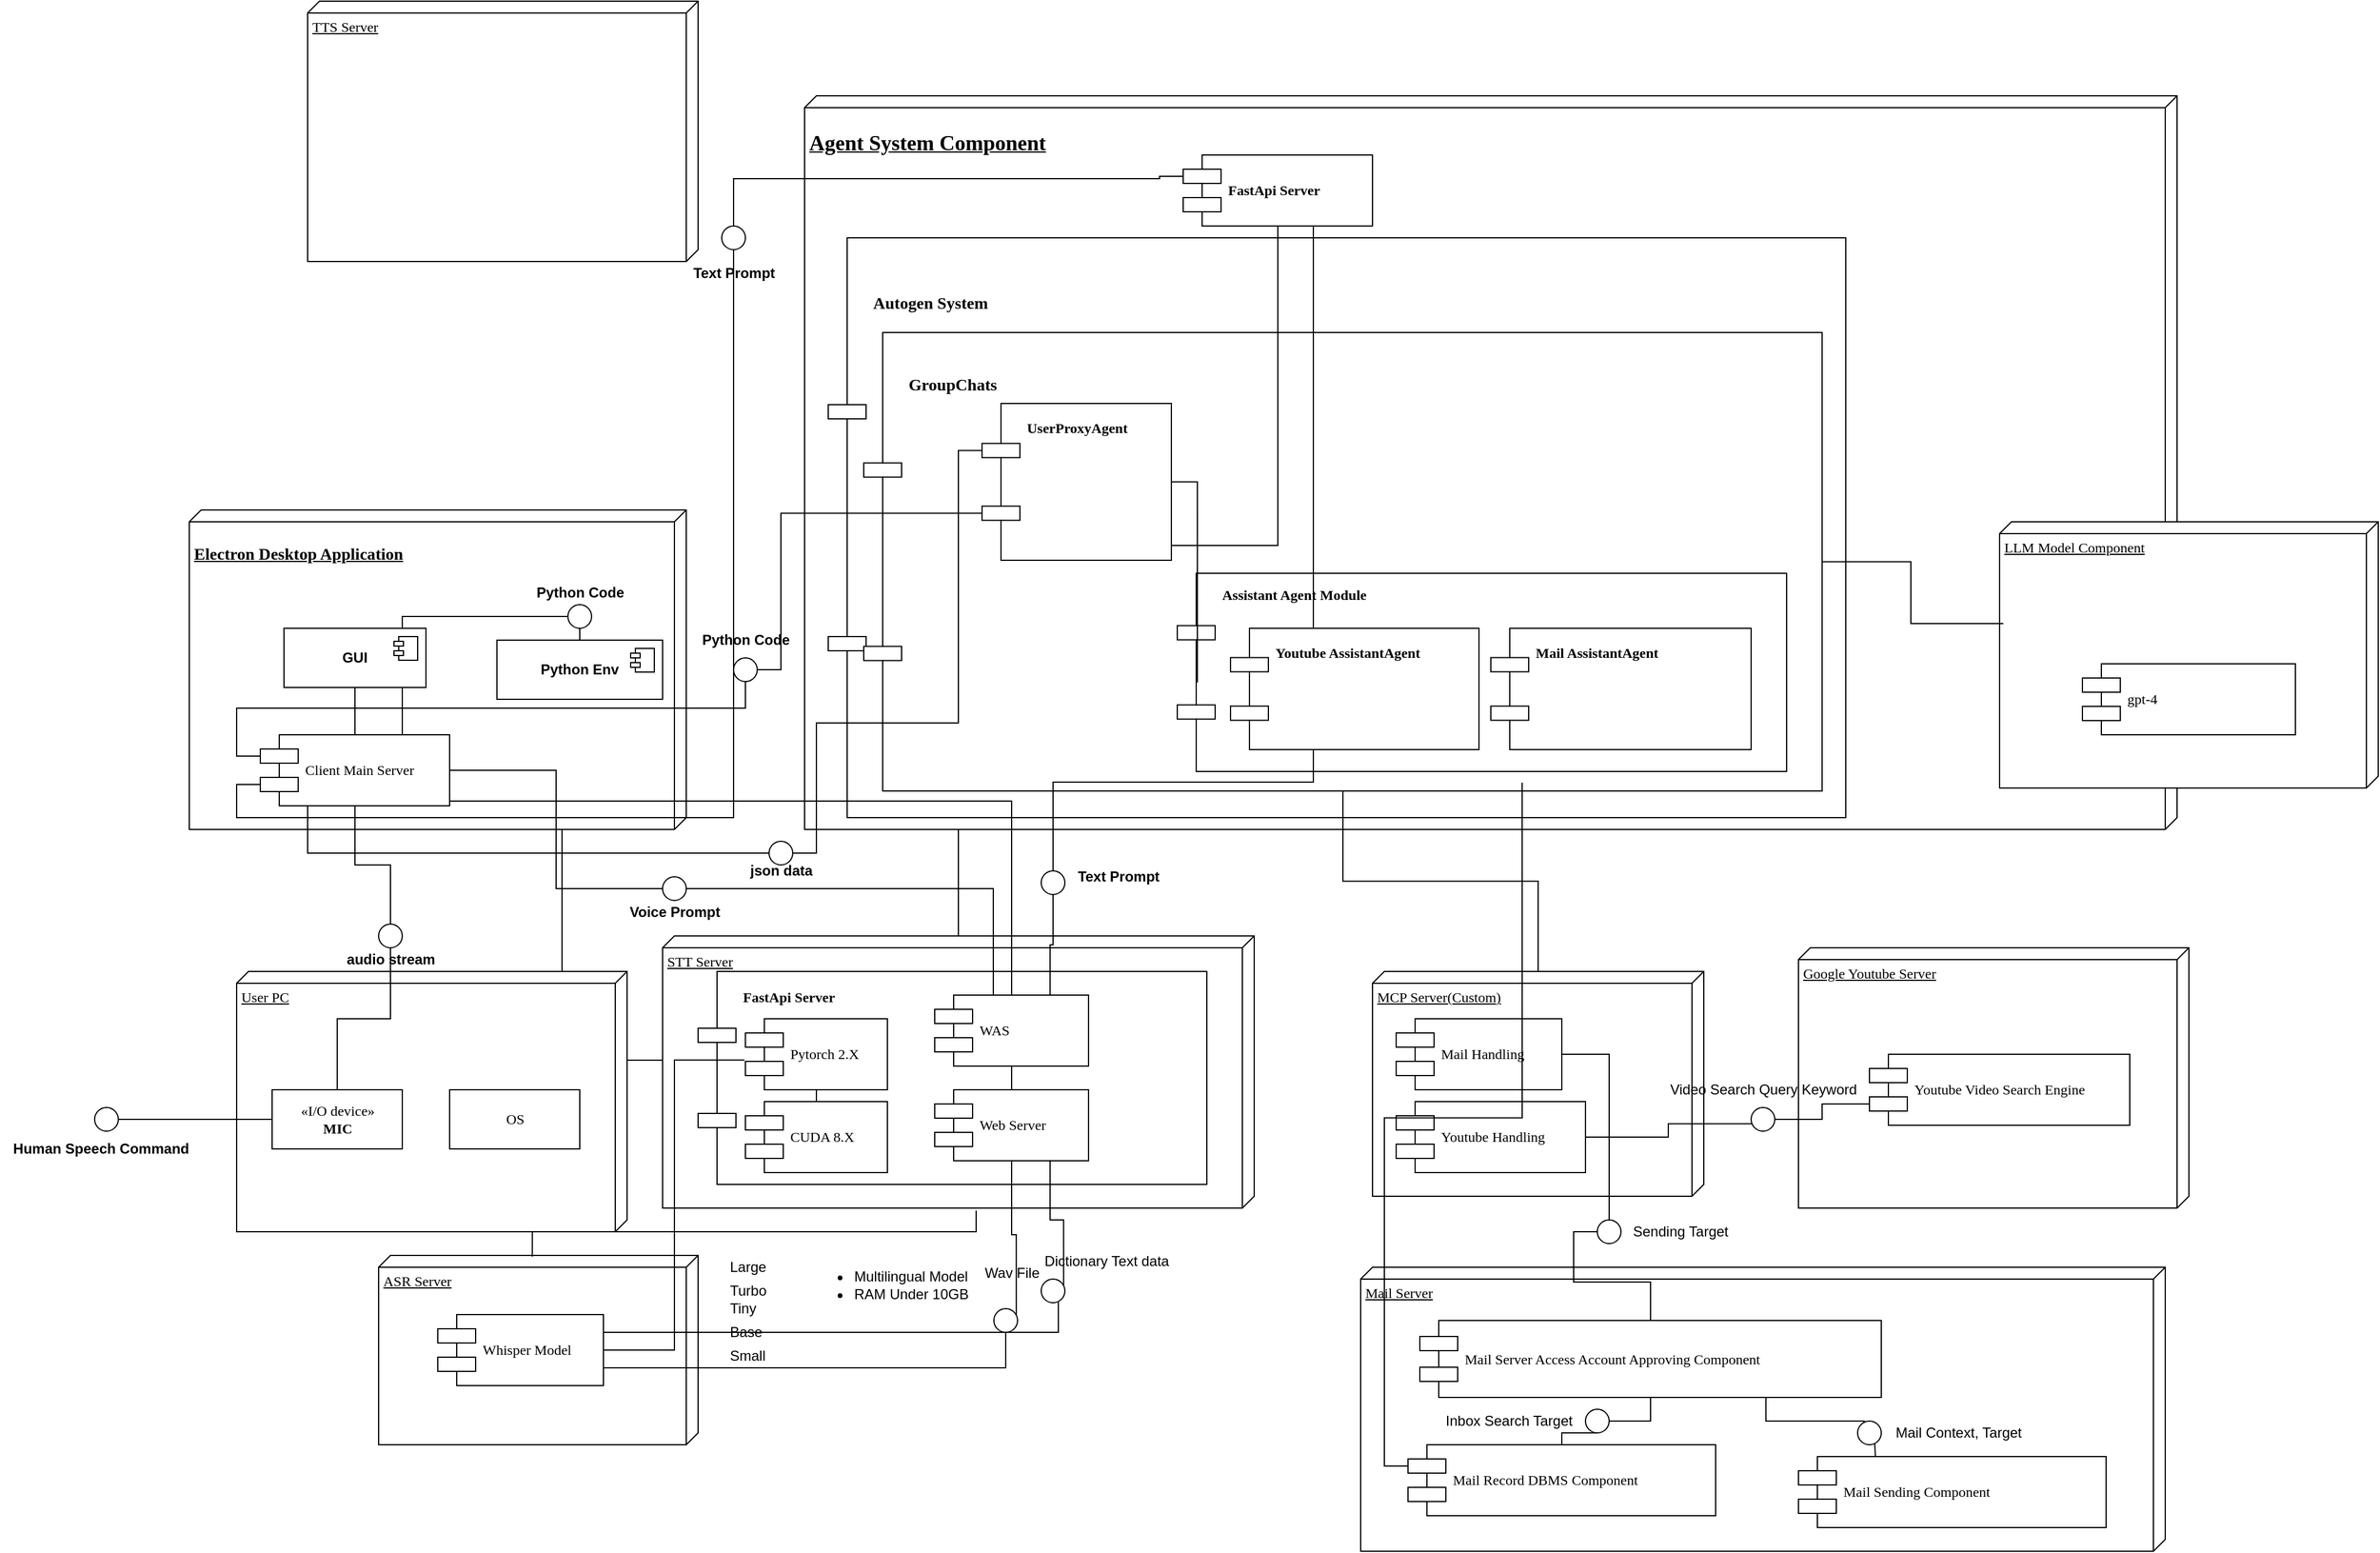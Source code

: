 <mxfile version="26.2.14" pages="2">
  <diagram name="Page-1" id="5f0bae14-7c28-e335-631c-24af17079c00">
    <mxGraphModel dx="2394" dy="1997" grid="1" gridSize="10" guides="1" tooltips="1" connect="1" arrows="1" fold="1" page="1" pageScale="1" pageWidth="1100" pageHeight="850" background="none" math="0" shadow="0">
      <root>
        <mxCell id="0" />
        <mxCell id="1" parent="0" />
        <mxCell id="a591Vtas241stESbSMHv-66" value="&lt;h4&gt;Human Speech Command&lt;/h4&gt;" style="text;html=1;align=center;verticalAlign=middle;resizable=0;points=[];autosize=1;strokeColor=none;fillColor=none;" vertex="1" parent="1">
          <mxGeometry x="-190" y="530" width="170" height="60" as="geometry" />
        </mxCell>
        <mxCell id="_DX33EU-IOQj22-FRPUu-62" value="&lt;h4&gt;Text Prompt&lt;/h4&gt;" style="text;html=1;align=center;verticalAlign=middle;resizable=0;points=[];autosize=1;strokeColor=none;fillColor=none;" parent="1" vertex="1">
          <mxGeometry x="385" y="-210" width="90" height="60" as="geometry" />
        </mxCell>
        <mxCell id="_DX33EU-IOQj22-FRPUu-92" value="&lt;h4&gt;Python Code&lt;/h4&gt;" style="text;html=1;align=center;verticalAlign=middle;resizable=0;points=[];autosize=1;strokeColor=none;fillColor=none;" parent="1" vertex="1">
          <mxGeometry x="390" y="100" width="100" height="60" as="geometry" />
        </mxCell>
        <mxCell id="_DX33EU-IOQj22-FRPUu-146" value="&lt;h4&gt;audio stream&lt;/h4&gt;" style="text;html=1;align=center;verticalAlign=middle;resizable=0;points=[];autosize=1;strokeColor=none;fillColor=none;" parent="1" vertex="1">
          <mxGeometry x="90" y="370" width="100" height="60" as="geometry" />
        </mxCell>
        <mxCell id="39150e848f15840c-1" value="&lt;h3&gt;Electron Desktop Application&lt;/h3&gt;" style="verticalAlign=top;align=left;spacingTop=8;spacingLeft=2;spacingRight=12;shape=cube;size=10;direction=south;fontStyle=4;html=1;rounded=0;shadow=0;comic=0;labelBackgroundColor=none;strokeWidth=1;fontFamily=Verdana;fontSize=12" parent="1" vertex="1">
          <mxGeometry x="-30" y="20" width="420" height="270" as="geometry" />
        </mxCell>
        <mxCell id="39150e848f15840c-2" value="&lt;h2&gt;Agent System Component&lt;/h2&gt;" style="verticalAlign=top;align=left;spacingTop=8;spacingLeft=2;spacingRight=12;shape=cube;size=10;direction=south;fontStyle=4;html=1;rounded=0;shadow=0;comic=0;labelBackgroundColor=none;strokeWidth=1;fontFamily=Verdana;fontSize=12" parent="1" vertex="1">
          <mxGeometry x="490" y="-330" width="1160" height="620" as="geometry" />
        </mxCell>
        <mxCell id="_DX33EU-IOQj22-FRPUu-50" value="&lt;h3 style=&quot;padding-bottom: 380px;&quot;&gt;Autogen System&lt;/h3&gt;" style="shape=component;align=left;spacingLeft=36;rounded=0;shadow=0;comic=0;labelBackgroundColor=none;strokeWidth=1;fontFamily=Verdana;fontSize=12;html=1;" parent="1" vertex="1">
          <mxGeometry x="510" y="-210" width="860" height="490" as="geometry" />
        </mxCell>
        <mxCell id="_DX33EU-IOQj22-FRPUu-29" style="edgeStyle=orthogonalEdgeStyle;rounded=0;orthogonalLoop=1;jettySize=auto;html=1;exitX=0.5;exitY=1;exitDx=0;exitDy=0;entryX=0.5;entryY=0;entryDx=0;entryDy=0;endArrow=none;startFill=0;" parent="1" source="a591Vtas241stESbSMHv-54" target="_DX33EU-IOQj22-FRPUu-28" edge="1">
          <mxGeometry relative="1" as="geometry">
            <mxPoint x="125" y="190" as="sourcePoint" />
          </mxGeometry>
        </mxCell>
        <mxCell id="39150e848f15840c-3" value="STT Server" style="verticalAlign=top;align=left;spacingTop=8;spacingLeft=2;spacingRight=12;shape=cube;size=10;direction=south;fontStyle=4;html=1;rounded=0;shadow=0;comic=0;labelBackgroundColor=none;strokeWidth=1;fontFamily=Verdana;fontSize=12" parent="1" vertex="1">
          <mxGeometry x="370" y="380" width="500" height="230" as="geometry" />
        </mxCell>
        <mxCell id="_DX33EU-IOQj22-FRPUu-26" value="&lt;h4 style=&quot;padding-bottom: 137px;&quot;&gt;FastApi Server&lt;/h4&gt;" style="shape=component;align=left;spacingLeft=36;rounded=0;shadow=0;comic=0;labelBackgroundColor=none;strokeWidth=1;fontFamily=Verdana;fontSize=12;html=1;" parent="1" vertex="1">
          <mxGeometry x="400" y="410" width="430" height="180" as="geometry" />
        </mxCell>
        <mxCell id="_DX33EU-IOQj22-FRPUu-25" style="edgeStyle=orthogonalEdgeStyle;rounded=0;orthogonalLoop=1;jettySize=auto;html=1;exitX=0.5;exitY=1;exitDx=0;exitDy=0;entryX=0.5;entryY=0;entryDx=0;entryDy=0;endArrow=none;startFill=0;" parent="1" source="39150e848f15840c-10" target="_DX33EU-IOQj22-FRPUu-18" edge="1">
          <mxGeometry relative="1" as="geometry" />
        </mxCell>
        <mxCell id="39150e848f15840c-10" value="Pytorch 2.X" style="shape=component;align=left;spacingLeft=36;rounded=0;shadow=0;comic=0;labelBackgroundColor=none;strokeWidth=1;fontFamily=Verdana;fontSize=12;html=1;" parent="1" vertex="1">
          <mxGeometry x="440" y="450" width="120" height="60" as="geometry" />
        </mxCell>
        <mxCell id="39150e848f15840c-17" style="edgeStyle=orthogonalEdgeStyle;rounded=0;html=1;labelBackgroundColor=none;startArrow=none;startFill=0;startSize=8;endArrow=none;endFill=0;endSize=16;fontFamily=Verdana;fontSize=12;" parent="1" source="39150e848f15840c-3" target="39150e848f15840c-2" edge="1">
          <mxGeometry relative="1" as="geometry">
            <Array as="points">
              <mxPoint x="695" y="485" />
            </Array>
          </mxGeometry>
        </mxCell>
        <mxCell id="39150e848f15840c-18" style="edgeStyle=orthogonalEdgeStyle;rounded=0;html=1;labelBackgroundColor=none;startArrow=none;startFill=0;startSize=8;endArrow=none;endFill=0;endSize=16;fontFamily=Verdana;fontSize=12;" parent="1" source="39150e848f15840c-3" target="39150e848f15840c-1" edge="1">
          <mxGeometry relative="1" as="geometry">
            <Array as="points">
              <mxPoint x="285" y="485" />
            </Array>
          </mxGeometry>
        </mxCell>
        <mxCell id="_DX33EU-IOQj22-FRPUu-1" value="LLM Model Component" style="verticalAlign=top;align=left;spacingTop=8;spacingLeft=2;spacingRight=12;shape=cube;size=10;direction=south;fontStyle=4;html=1;rounded=0;shadow=0;comic=0;labelBackgroundColor=none;strokeWidth=1;fontFamily=Verdana;fontSize=12" parent="1" vertex="1">
          <mxGeometry x="1500" y="30" width="320" height="225" as="geometry" />
        </mxCell>
        <mxCell id="_DX33EU-IOQj22-FRPUu-2" value="MCP Server(Custom)" style="verticalAlign=top;align=left;spacingTop=8;spacingLeft=2;spacingRight=12;shape=cube;size=10;direction=south;fontStyle=4;html=1;rounded=0;shadow=0;comic=0;labelBackgroundColor=none;strokeWidth=1;fontFamily=Verdana;fontSize=12" parent="1" vertex="1">
          <mxGeometry x="970" y="410" width="280" height="190" as="geometry" />
        </mxCell>
        <mxCell id="_DX33EU-IOQj22-FRPUu-3" value="ASR Server" style="verticalAlign=top;align=left;spacingTop=8;spacingLeft=2;spacingRight=12;shape=cube;size=10;direction=south;fontStyle=4;html=1;rounded=0;shadow=0;comic=0;labelBackgroundColor=none;strokeWidth=1;fontFamily=Verdana;fontSize=12" parent="1" vertex="1">
          <mxGeometry x="130" y="650" width="270" height="160" as="geometry" />
        </mxCell>
        <mxCell id="_DX33EU-IOQj22-FRPUu-73" style="edgeStyle=orthogonalEdgeStyle;rounded=0;orthogonalLoop=1;jettySize=auto;html=1;exitX=1;exitY=0.25;exitDx=0;exitDy=0;entryX=0.75;entryY=1;entryDx=0;entryDy=0;endArrow=none;startFill=0;" parent="1" source="_DX33EU-IOQj22-FRPUu-74" target="_DX33EU-IOQj22-FRPUu-31" edge="1">
          <mxGeometry relative="1" as="geometry" />
        </mxCell>
        <mxCell id="_DX33EU-IOQj22-FRPUu-4" value="Whisper Model" style="shape=component;align=left;spacingLeft=36;rounded=0;shadow=0;comic=0;labelBackgroundColor=none;strokeWidth=1;fontFamily=Verdana;fontSize=12;html=1;" parent="1" vertex="1">
          <mxGeometry x="180" y="700" width="140" height="60" as="geometry" />
        </mxCell>
        <mxCell id="_DX33EU-IOQj22-FRPUu-5" value="" style="shape=table;startSize=0;container=1;collapsible=0;childLayout=tableLayout;fontSize=11;fillColor=none;strokeColor=none;" parent="1" vertex="1">
          <mxGeometry x="420" y="650" width="60" height="115" as="geometry" />
        </mxCell>
        <mxCell id="_DX33EU-IOQj22-FRPUu-6" value="" style="shape=tableRow;horizontal=0;startSize=0;swimlaneHead=0;swimlaneBody=0;strokeColor=inherit;top=0;left=0;bottom=0;right=0;collapsible=0;dropTarget=0;fillColor=none;points=[[0,0.5],[1,0.5]];portConstraint=eastwest;fontSize=16;" parent="_DX33EU-IOQj22-FRPUu-5" vertex="1">
          <mxGeometry width="60" height="20" as="geometry" />
        </mxCell>
        <mxCell id="_DX33EU-IOQj22-FRPUu-7" value="Large" style="shape=partialRectangle;html=1;whiteSpace=wrap;connectable=0;strokeColor=inherit;overflow=hidden;fillColor=none;top=0;left=0;bottom=0;right=0;pointerEvents=1;fontSize=12;align=left;spacingLeft=5;" parent="_DX33EU-IOQj22-FRPUu-6" vertex="1">
          <mxGeometry width="60" height="20" as="geometry">
            <mxRectangle width="60" height="20" as="alternateBounds" />
          </mxGeometry>
        </mxCell>
        <mxCell id="_DX33EU-IOQj22-FRPUu-8" value="" style="shape=tableRow;horizontal=0;startSize=0;swimlaneHead=0;swimlaneBody=0;strokeColor=inherit;top=0;left=0;bottom=0;right=0;collapsible=0;dropTarget=0;fillColor=none;points=[[0,0.5],[1,0.5]];portConstraint=eastwest;fontSize=16;" parent="_DX33EU-IOQj22-FRPUu-5" vertex="1">
          <mxGeometry y="20" width="60" height="15" as="geometry" />
        </mxCell>
        <mxCell id="_DX33EU-IOQj22-FRPUu-9" value="Turbo" style="shape=partialRectangle;html=1;whiteSpace=wrap;connectable=0;strokeColor=inherit;overflow=hidden;fillColor=none;top=0;left=0;bottom=0;right=0;pointerEvents=1;fontSize=12;align=left;spacingLeft=5;" parent="_DX33EU-IOQj22-FRPUu-8" vertex="1">
          <mxGeometry width="60" height="15" as="geometry">
            <mxRectangle width="60" height="15" as="alternateBounds" />
          </mxGeometry>
        </mxCell>
        <mxCell id="_DX33EU-IOQj22-FRPUu-10" value="" style="shape=tableRow;horizontal=0;startSize=0;swimlaneHead=0;swimlaneBody=0;strokeColor=inherit;top=0;left=0;bottom=0;right=0;collapsible=0;dropTarget=0;fillColor=none;points=[[0,0.5],[1,0.5]];portConstraint=eastwest;fontSize=16;" parent="_DX33EU-IOQj22-FRPUu-5" vertex="1">
          <mxGeometry y="35" width="60" height="20" as="geometry" />
        </mxCell>
        <mxCell id="_DX33EU-IOQj22-FRPUu-11" value="Tiny" style="shape=partialRectangle;html=1;whiteSpace=wrap;connectable=0;strokeColor=inherit;overflow=hidden;fillColor=none;top=0;left=0;bottom=0;right=0;pointerEvents=1;fontSize=12;align=left;spacingLeft=5;" parent="_DX33EU-IOQj22-FRPUu-10" vertex="1">
          <mxGeometry width="60" height="20" as="geometry">
            <mxRectangle width="60" height="20" as="alternateBounds" />
          </mxGeometry>
        </mxCell>
        <mxCell id="_DX33EU-IOQj22-FRPUu-77" style="shape=tableRow;horizontal=0;startSize=0;swimlaneHead=0;swimlaneBody=0;strokeColor=inherit;top=0;left=0;bottom=0;right=0;collapsible=0;dropTarget=0;fillColor=none;points=[[0,0.5],[1,0.5]];portConstraint=eastwest;fontSize=16;" parent="_DX33EU-IOQj22-FRPUu-5" vertex="1">
          <mxGeometry y="55" width="60" height="20" as="geometry" />
        </mxCell>
        <mxCell id="_DX33EU-IOQj22-FRPUu-78" value="Base" style="shape=partialRectangle;html=1;whiteSpace=wrap;connectable=0;strokeColor=inherit;overflow=hidden;fillColor=none;top=0;left=0;bottom=0;right=0;pointerEvents=1;fontSize=12;align=left;spacingLeft=5;" parent="_DX33EU-IOQj22-FRPUu-77" vertex="1">
          <mxGeometry width="60" height="20" as="geometry">
            <mxRectangle width="60" height="20" as="alternateBounds" />
          </mxGeometry>
        </mxCell>
        <mxCell id="_DX33EU-IOQj22-FRPUu-79" style="shape=tableRow;horizontal=0;startSize=0;swimlaneHead=0;swimlaneBody=0;strokeColor=inherit;top=0;left=0;bottom=0;right=0;collapsible=0;dropTarget=0;fillColor=none;points=[[0,0.5],[1,0.5]];portConstraint=eastwest;fontSize=16;" parent="_DX33EU-IOQj22-FRPUu-5" vertex="1">
          <mxGeometry y="75" width="60" height="20" as="geometry" />
        </mxCell>
        <mxCell id="_DX33EU-IOQj22-FRPUu-80" value="Small" style="shape=partialRectangle;html=1;whiteSpace=wrap;connectable=0;strokeColor=inherit;overflow=hidden;fillColor=none;top=0;left=0;bottom=0;right=0;pointerEvents=1;fontSize=12;align=left;spacingLeft=5;" parent="_DX33EU-IOQj22-FRPUu-79" vertex="1">
          <mxGeometry width="60" height="20" as="geometry">
            <mxRectangle width="60" height="20" as="alternateBounds" />
          </mxGeometry>
        </mxCell>
        <mxCell id="_DX33EU-IOQj22-FRPUu-82" style="shape=tableRow;horizontal=0;startSize=0;swimlaneHead=0;swimlaneBody=0;strokeColor=inherit;top=0;left=0;bottom=0;right=0;collapsible=0;dropTarget=0;fillColor=none;points=[[0,0.5],[1,0.5]];portConstraint=eastwest;fontSize=16;" parent="_DX33EU-IOQj22-FRPUu-5" vertex="1">
          <mxGeometry y="95" width="60" height="20" as="geometry" />
        </mxCell>
        <mxCell id="_DX33EU-IOQj22-FRPUu-83" style="shape=partialRectangle;html=1;whiteSpace=wrap;connectable=0;strokeColor=inherit;overflow=hidden;fillColor=none;top=0;left=0;bottom=0;right=0;pointerEvents=1;fontSize=12;align=left;spacingLeft=5;" parent="_DX33EU-IOQj22-FRPUu-82" vertex="1">
          <mxGeometry width="60" height="20" as="geometry">
            <mxRectangle width="60" height="20" as="alternateBounds" />
          </mxGeometry>
        </mxCell>
        <mxCell id="_DX33EU-IOQj22-FRPUu-14" value="&lt;ul&gt;&lt;li&gt;Multilingual Model&lt;/li&gt;&lt;li&gt;RAM Under 10GB&lt;/li&gt;&lt;/ul&gt;" style="text;strokeColor=none;fillColor=none;html=1;whiteSpace=wrap;verticalAlign=middle;overflow=hidden;" parent="1" vertex="1">
          <mxGeometry x="490" y="635" width="200" height="80" as="geometry" />
        </mxCell>
        <mxCell id="_DX33EU-IOQj22-FRPUu-15" value="Mail Handling" style="shape=component;align=left;spacingLeft=36;rounded=0;shadow=0;comic=0;labelBackgroundColor=none;strokeWidth=1;fontFamily=Verdana;fontSize=12;html=1;" parent="1" vertex="1">
          <mxGeometry x="990" y="450" width="140" height="60" as="geometry" />
        </mxCell>
        <mxCell id="_DX33EU-IOQj22-FRPUu-16" value="gpt-4" style="shape=component;align=left;spacingLeft=36;rounded=0;shadow=0;comic=0;labelBackgroundColor=none;strokeWidth=1;fontFamily=Verdana;fontSize=12;html=1;" parent="1" vertex="1">
          <mxGeometry x="1570" y="150" width="180" height="60" as="geometry" />
        </mxCell>
        <mxCell id="_DX33EU-IOQj22-FRPUu-18" value="CUDA 8.X" style="shape=component;align=left;spacingLeft=36;rounded=0;shadow=0;comic=0;labelBackgroundColor=none;strokeWidth=1;fontFamily=Verdana;fontSize=12;html=1;" parent="1" vertex="1">
          <mxGeometry x="440" y="520" width="120" height="60" as="geometry" />
        </mxCell>
        <mxCell id="_DX33EU-IOQj22-FRPUu-23" style="edgeStyle=orthogonalEdgeStyle;rounded=0;orthogonalLoop=1;jettySize=auto;html=1;exitX=1.009;exitY=0.47;exitDx=0;exitDy=0;exitPerimeter=0;entryX=0.006;entryY=0.519;entryDx=0;entryDy=0;entryPerimeter=0;endArrow=none;startFill=0;" parent="1" source="39150e848f15840c-3" target="_DX33EU-IOQj22-FRPUu-3" edge="1">
          <mxGeometry relative="1" as="geometry" />
        </mxCell>
        <mxCell id="_DX33EU-IOQj22-FRPUu-24" style="edgeStyle=orthogonalEdgeStyle;rounded=0;orthogonalLoop=1;jettySize=auto;html=1;exitX=1;exitY=0.5;exitDx=0;exitDy=0;entryX=-0.007;entryY=0.581;entryDx=0;entryDy=0;entryPerimeter=0;endArrow=none;startFill=0;" parent="1" source="_DX33EU-IOQj22-FRPUu-4" target="39150e848f15840c-10" edge="1">
          <mxGeometry relative="1" as="geometry" />
        </mxCell>
        <mxCell id="_DX33EU-IOQj22-FRPUu-27" style="edgeStyle=orthogonalEdgeStyle;rounded=0;orthogonalLoop=1;jettySize=auto;html=1;exitX=0.625;exitY=0.933;exitDx=0;exitDy=0;exitPerimeter=0;entryX=0.5;entryY=0;entryDx=0;entryDy=0;endArrow=none;startFill=0;" parent="1" source="_DX33EU-IOQj22-FRPUu-28" target="_DX33EU-IOQj22-FRPUu-30" edge="1">
          <mxGeometry relative="1" as="geometry" />
        </mxCell>
        <mxCell id="_DX33EU-IOQj22-FRPUu-116" style="edgeStyle=orthogonalEdgeStyle;rounded=0;orthogonalLoop=1;jettySize=auto;html=1;exitX=0.75;exitY=0;exitDx=0;exitDy=0;entryX=0;entryY=0.5;entryDx=0;entryDy=0;endArrow=none;startFill=0;" parent="1" source="_DX33EU-IOQj22-FRPUu-28" target="_DX33EU-IOQj22-FRPUu-104" edge="1">
          <mxGeometry relative="1" as="geometry" />
        </mxCell>
        <mxCell id="_DX33EU-IOQj22-FRPUu-28" value="Client Main Server" style="shape=component;align=left;spacingLeft=36;rounded=0;shadow=0;comic=0;labelBackgroundColor=none;strokeWidth=1;fontFamily=Verdana;fontSize=12;html=1;" parent="1" vertex="1">
          <mxGeometry x="30" y="210" width="160" height="60" as="geometry" />
        </mxCell>
        <mxCell id="_DX33EU-IOQj22-FRPUu-33" style="edgeStyle=orthogonalEdgeStyle;rounded=0;orthogonalLoop=1;jettySize=auto;html=1;exitX=0.5;exitY=1;exitDx=0;exitDy=0;entryX=0.5;entryY=0;entryDx=0;entryDy=0;endArrow=none;startFill=0;" parent="1" source="_DX33EU-IOQj22-FRPUu-30" target="_DX33EU-IOQj22-FRPUu-31" edge="1">
          <mxGeometry relative="1" as="geometry" />
        </mxCell>
        <mxCell id="_DX33EU-IOQj22-FRPUu-30" value="WAS" style="shape=component;align=left;spacingLeft=36;rounded=0;shadow=0;comic=0;labelBackgroundColor=none;strokeWidth=1;fontFamily=Verdana;fontSize=12;html=1;" parent="1" vertex="1">
          <mxGeometry x="600" y="430" width="130" height="60" as="geometry" />
        </mxCell>
        <mxCell id="_DX33EU-IOQj22-FRPUu-37" style="edgeStyle=orthogonalEdgeStyle;rounded=0;orthogonalLoop=1;jettySize=auto;html=1;exitX=0.5;exitY=1;exitDx=0;exitDy=0;entryX=1;entryY=0.75;entryDx=0;entryDy=0;endArrow=none;startFill=0;" parent="1" source="_DX33EU-IOQj22-FRPUu-70" target="_DX33EU-IOQj22-FRPUu-4" edge="1">
          <mxGeometry relative="1" as="geometry" />
        </mxCell>
        <mxCell id="_DX33EU-IOQj22-FRPUu-31" value="Web Server" style="shape=component;align=left;spacingLeft=36;rounded=0;shadow=0;comic=0;labelBackgroundColor=none;strokeWidth=1;fontFamily=Verdana;fontSize=12;html=1;" parent="1" vertex="1">
          <mxGeometry x="600" y="510" width="130" height="60" as="geometry" />
        </mxCell>
        <mxCell id="_DX33EU-IOQj22-FRPUu-41" value="" style="ellipse;whiteSpace=wrap;html=1;rounded=0;shadow=0;comic=0;labelBackgroundColor=none;strokeWidth=1;fontFamily=Verdana;fontSize=12;align=center;" parent="1" vertex="1">
          <mxGeometry x="370" y="330" width="20" height="20" as="geometry" />
        </mxCell>
        <mxCell id="_DX33EU-IOQj22-FRPUu-42" style="edgeStyle=elbowEdgeStyle;rounded=0;html=1;labelBackgroundColor=none;startArrow=none;startFill=0;startSize=8;endArrow=none;endFill=0;endSize=16;fontFamily=Verdana;fontSize=12;entryX=1;entryY=0.5;entryDx=0;entryDy=0;" parent="1" source="_DX33EU-IOQj22-FRPUu-41" target="_DX33EU-IOQj22-FRPUu-28" edge="1">
          <mxGeometry relative="1" as="geometry">
            <mxPoint x="380" y="205" as="targetPoint" />
          </mxGeometry>
        </mxCell>
        <mxCell id="_DX33EU-IOQj22-FRPUu-43" value="&lt;h4&gt;Voice Prompt&lt;/h4&gt;" style="text;html=1;align=center;verticalAlign=middle;resizable=0;points=[];autosize=1;strokeColor=none;fillColor=none;" parent="1" vertex="1">
          <mxGeometry x="330" y="330" width="100" height="60" as="geometry" />
        </mxCell>
        <mxCell id="_DX33EU-IOQj22-FRPUu-45" style="edgeStyle=orthogonalEdgeStyle;rounded=0;orthogonalLoop=1;jettySize=auto;html=1;exitX=1;exitY=0.5;exitDx=0;exitDy=0;entryX=0.381;entryY=0.008;entryDx=0;entryDy=0;entryPerimeter=0;endArrow=none;startFill=0;" parent="1" source="_DX33EU-IOQj22-FRPUu-41" target="_DX33EU-IOQj22-FRPUu-30" edge="1">
          <mxGeometry relative="1" as="geometry" />
        </mxCell>
        <mxCell id="_DX33EU-IOQj22-FRPUu-51" value="&lt;h3 style=&quot;padding-left: 0px; padding-bottom: 300px;&quot;&gt;GroupChats&lt;/h3&gt;" style="shape=component;align=left;spacingLeft=36;rounded=0;shadow=0;comic=0;labelBackgroundColor=none;strokeWidth=1;fontFamily=Verdana;fontSize=12;html=1;" parent="1" vertex="1">
          <mxGeometry x="540" y="-130" width="810" height="387.5" as="geometry" />
        </mxCell>
        <mxCell id="_DX33EU-IOQj22-FRPUu-133" style="edgeStyle=orthogonalEdgeStyle;rounded=0;orthogonalLoop=1;jettySize=auto;html=1;exitX=0;exitY=0.3;exitDx=0;exitDy=0;entryX=0.25;entryY=1;entryDx=0;entryDy=0;endArrow=none;startFill=0;" parent="1" source="_DX33EU-IOQj22-FRPUu-53" target="_DX33EU-IOQj22-FRPUu-28" edge="1">
          <mxGeometry relative="1" as="geometry">
            <Array as="points">
              <mxPoint x="620" y="-30" />
              <mxPoint x="620" y="200" />
              <mxPoint x="500" y="200" />
              <mxPoint x="500" y="310" />
              <mxPoint x="70" y="310" />
            </Array>
          </mxGeometry>
        </mxCell>
        <mxCell id="_DX33EU-IOQj22-FRPUu-19" style="edgeStyle=orthogonalEdgeStyle;rounded=0;orthogonalLoop=1;jettySize=auto;html=1;endArrow=none;startFill=0;exitX=1;exitY=0.5;exitDx=0;exitDy=0;entryX=0.382;entryY=0.99;entryDx=0;entryDy=0;entryPerimeter=0;" parent="1" source="_DX33EU-IOQj22-FRPUu-51" target="_DX33EU-IOQj22-FRPUu-1" edge="1">
          <mxGeometry relative="1" as="geometry" />
        </mxCell>
        <mxCell id="a591Vtas241stESbSMHv-59" style="edgeStyle=orthogonalEdgeStyle;rounded=0;orthogonalLoop=1;jettySize=auto;html=1;exitX=0.5;exitY=1;exitDx=0;exitDy=0;entryX=0;entryY=0.7;entryDx=0;entryDy=0;endArrow=none;startFill=0;" edge="1" parent="1" source="_DX33EU-IOQj22-FRPUu-57" target="_DX33EU-IOQj22-FRPUu-28">
          <mxGeometry relative="1" as="geometry">
            <Array as="points">
              <mxPoint x="430" y="280" />
              <mxPoint x="10" y="280" />
              <mxPoint x="10" y="252" />
            </Array>
          </mxGeometry>
        </mxCell>
        <mxCell id="_DX33EU-IOQj22-FRPUu-57" value="" style="ellipse;whiteSpace=wrap;html=1;rounded=0;shadow=0;comic=0;labelBackgroundColor=none;strokeWidth=1;fontFamily=Verdana;fontSize=12;align=center;" parent="1" vertex="1">
          <mxGeometry x="420" y="-220" width="20" height="20" as="geometry" />
        </mxCell>
        <mxCell id="_DX33EU-IOQj22-FRPUu-61" style="edgeStyle=orthogonalEdgeStyle;rounded=0;orthogonalLoop=1;jettySize=auto;html=1;exitX=0.5;exitY=0;exitDx=0;exitDy=0;endArrow=none;startFill=0;entryX=0;entryY=0.3;entryDx=0;entryDy=0;" parent="1" source="_DX33EU-IOQj22-FRPUu-57" edge="1" target="a591Vtas241stESbSMHv-5">
          <mxGeometry relative="1" as="geometry">
            <mxPoint x="640" y="20" as="targetPoint" />
            <Array as="points">
              <mxPoint x="430" y="-260" />
              <mxPoint x="790" y="-260" />
              <mxPoint x="790" y="-262" />
            </Array>
          </mxGeometry>
        </mxCell>
        <mxCell id="_DX33EU-IOQj22-FRPUu-69" value="Wav File" style="text;html=1;align=center;verticalAlign=middle;resizable=0;points=[];autosize=1;strokeColor=none;fillColor=none;" parent="1" vertex="1">
          <mxGeometry x="630" y="650" width="70" height="30" as="geometry" />
        </mxCell>
        <mxCell id="_DX33EU-IOQj22-FRPUu-71" value="" style="edgeStyle=orthogonalEdgeStyle;rounded=0;orthogonalLoop=1;jettySize=auto;html=1;exitX=0.5;exitY=1;exitDx=0;exitDy=0;entryX=1;entryY=0.75;entryDx=0;entryDy=0;endArrow=none;startFill=0;" parent="1" source="_DX33EU-IOQj22-FRPUu-31" target="_DX33EU-IOQj22-FRPUu-70" edge="1">
          <mxGeometry relative="1" as="geometry">
            <mxPoint x="665" y="570" as="sourcePoint" />
            <mxPoint x="320" y="745" as="targetPoint" />
          </mxGeometry>
        </mxCell>
        <mxCell id="_DX33EU-IOQj22-FRPUu-70" value="" style="ellipse;whiteSpace=wrap;html=1;rounded=0;shadow=0;comic=0;labelBackgroundColor=none;strokeWidth=1;fontFamily=Verdana;fontSize=12;align=center;" parent="1" vertex="1">
          <mxGeometry x="650" y="695" width="20" height="20" as="geometry" />
        </mxCell>
        <mxCell id="_DX33EU-IOQj22-FRPUu-75" value="" style="edgeStyle=orthogonalEdgeStyle;rounded=0;orthogonalLoop=1;jettySize=auto;html=1;exitX=1;exitY=0.25;exitDx=0;exitDy=0;entryX=0.75;entryY=1;entryDx=0;entryDy=0;endArrow=none;startFill=0;" parent="1" source="_DX33EU-IOQj22-FRPUu-4" target="_DX33EU-IOQj22-FRPUu-74" edge="1">
          <mxGeometry relative="1" as="geometry">
            <mxPoint x="320" y="715" as="sourcePoint" />
            <mxPoint x="698" y="570" as="targetPoint" />
          </mxGeometry>
        </mxCell>
        <mxCell id="_DX33EU-IOQj22-FRPUu-74" value="" style="ellipse;whiteSpace=wrap;html=1;rounded=0;shadow=0;comic=0;labelBackgroundColor=none;strokeWidth=1;fontFamily=Verdana;fontSize=12;align=center;" parent="1" vertex="1">
          <mxGeometry x="690" y="670" width="20" height="20" as="geometry" />
        </mxCell>
        <mxCell id="_DX33EU-IOQj22-FRPUu-76" value="Dictionary Text data" style="text;html=1;align=center;verticalAlign=middle;resizable=0;points=[];autosize=1;strokeColor=none;fillColor=none;" parent="1" vertex="1">
          <mxGeometry x="680" y="640" width="130" height="30" as="geometry" />
        </mxCell>
        <mxCell id="_DX33EU-IOQj22-FRPUu-21" style="edgeStyle=orthogonalEdgeStyle;rounded=0;orthogonalLoop=1;jettySize=auto;html=1;exitX=0.5;exitY=1;exitDx=0;exitDy=0;endArrow=none;startFill=0;" parent="1" source="_DX33EU-IOQj22-FRPUu-51" target="_DX33EU-IOQj22-FRPUu-2" edge="1">
          <mxGeometry relative="1" as="geometry" />
        </mxCell>
        <mxCell id="_DX33EU-IOQj22-FRPUu-87" style="edgeStyle=orthogonalEdgeStyle;rounded=0;orthogonalLoop=1;jettySize=auto;html=1;exitX=1;exitY=0.5;exitDx=0;exitDy=0;endArrow=none;startFill=0;entryX=0;entryY=0.7;entryDx=0;entryDy=0;" parent="1" source="_DX33EU-IOQj22-FRPUu-90" target="_DX33EU-IOQj22-FRPUu-53" edge="1">
          <mxGeometry relative="1" as="geometry">
            <mxPoint x="561" y="169" as="targetPoint" />
            <Array as="points">
              <mxPoint x="470" y="155" />
              <mxPoint x="470" y="23" />
            </Array>
          </mxGeometry>
        </mxCell>
        <mxCell id="_DX33EU-IOQj22-FRPUu-90" value="" style="ellipse;whiteSpace=wrap;html=1;rounded=0;shadow=0;comic=0;labelBackgroundColor=none;strokeWidth=1;fontFamily=Verdana;fontSize=12;align=center;" parent="1" vertex="1">
          <mxGeometry x="430" y="145" width="20" height="20" as="geometry" />
        </mxCell>
        <mxCell id="_DX33EU-IOQj22-FRPUu-91" value="" style="edgeStyle=orthogonalEdgeStyle;rounded=0;orthogonalLoop=1;jettySize=auto;html=1;exitX=0;exitY=0.3;exitDx=0;exitDy=0;endArrow=none;startFill=0;" parent="1" source="_DX33EU-IOQj22-FRPUu-28" target="_DX33EU-IOQj22-FRPUu-90" edge="1">
          <mxGeometry relative="1" as="geometry">
            <mxPoint x="232.08" y="207.98" as="sourcePoint" />
            <mxPoint x="561" y="169" as="targetPoint" />
          </mxGeometry>
        </mxCell>
        <mxCell id="_DX33EU-IOQj22-FRPUu-95" value="&lt;h4&gt;Text Prompt&lt;/h4&gt;" style="text;html=1;align=center;verticalAlign=middle;resizable=0;points=[];autosize=1;strokeColor=none;fillColor=none;" parent="1" vertex="1">
          <mxGeometry x="710" y="300" width="90" height="60" as="geometry" />
        </mxCell>
        <mxCell id="_DX33EU-IOQj22-FRPUu-117" style="edgeStyle=orthogonalEdgeStyle;rounded=0;orthogonalLoop=1;jettySize=auto;html=1;exitX=1;exitY=0.5;exitDx=0;exitDy=0;entryX=0.5;entryY=0;entryDx=0;entryDy=0;endArrow=none;startFill=0;" parent="1" source="_DX33EU-IOQj22-FRPUu-104" target="a591Vtas241stESbSMHv-56" edge="1">
          <mxGeometry relative="1" as="geometry">
            <mxPoint x="330" y="135" as="targetPoint" />
          </mxGeometry>
        </mxCell>
        <mxCell id="_DX33EU-IOQj22-FRPUu-104" value="" style="ellipse;whiteSpace=wrap;html=1;rounded=0;shadow=0;comic=0;labelBackgroundColor=none;strokeWidth=1;fontFamily=Verdana;fontSize=12;align=center;" parent="1" vertex="1">
          <mxGeometry x="290" y="100" width="20" height="20" as="geometry" />
        </mxCell>
        <mxCell id="_DX33EU-IOQj22-FRPUu-118" value="&lt;h4&gt;Python Code&lt;/h4&gt;" style="text;html=1;align=center;verticalAlign=middle;resizable=0;points=[];autosize=1;strokeColor=none;fillColor=none;" parent="1" vertex="1">
          <mxGeometry x="250" y="60" width="100" height="60" as="geometry" />
        </mxCell>
        <mxCell id="_DX33EU-IOQj22-FRPUu-119" value="TTS Server" style="verticalAlign=top;align=left;spacingTop=8;spacingLeft=2;spacingRight=12;shape=cube;size=10;direction=south;fontStyle=4;html=1;rounded=0;shadow=0;comic=0;labelBackgroundColor=none;strokeWidth=1;fontFamily=Verdana;fontSize=12" parent="1" vertex="1">
          <mxGeometry x="70" y="-410" width="330" height="220" as="geometry" />
        </mxCell>
        <mxCell id="_DX33EU-IOQj22-FRPUu-120" value="Mail Server" style="verticalAlign=top;align=left;spacingTop=8;spacingLeft=2;spacingRight=12;shape=cube;size=10;direction=south;fontStyle=4;html=1;rounded=0;shadow=0;comic=0;labelBackgroundColor=none;strokeWidth=1;fontFamily=Verdana;fontSize=12" parent="1" vertex="1">
          <mxGeometry x="960" y="660" width="680" height="240" as="geometry" />
        </mxCell>
        <mxCell id="_DX33EU-IOQj22-FRPUu-121" value="Google Youtube Server" style="verticalAlign=top;align=left;spacingTop=8;spacingLeft=2;spacingRight=12;shape=cube;size=10;direction=south;fontStyle=4;html=1;rounded=0;shadow=0;comic=0;labelBackgroundColor=none;strokeWidth=1;fontFamily=Verdana;fontSize=12" parent="1" vertex="1">
          <mxGeometry x="1330" y="390" width="330" height="220" as="geometry" />
        </mxCell>
        <mxCell id="a591Vtas241stESbSMHv-14" style="edgeStyle=orthogonalEdgeStyle;rounded=0;orthogonalLoop=1;jettySize=auto;html=1;exitX=1;exitY=0.5;exitDx=0;exitDy=0;entryX=0;entryY=0.7;entryDx=0;entryDy=0;endArrow=none;startFill=0;" edge="1" parent="1" source="a591Vtas241stESbSMHv-15" target="a591Vtas241stESbSMHv-13">
          <mxGeometry relative="1" as="geometry" />
        </mxCell>
        <mxCell id="_DX33EU-IOQj22-FRPUu-123" value="Youtube Handling" style="shape=component;align=left;spacingLeft=36;rounded=0;shadow=0;comic=0;labelBackgroundColor=none;strokeWidth=1;fontFamily=Verdana;fontSize=12;html=1;" parent="1" vertex="1">
          <mxGeometry x="990" y="520" width="160" height="60" as="geometry" />
        </mxCell>
        <mxCell id="_DX33EU-IOQj22-FRPUu-127" value="" style="ellipse;whiteSpace=wrap;html=1;rounded=0;shadow=0;comic=0;labelBackgroundColor=none;strokeWidth=1;fontFamily=Verdana;fontSize=12;align=center;" parent="1" vertex="1">
          <mxGeometry x="460" y="300" width="20" height="20" as="geometry" />
        </mxCell>
        <mxCell id="_DX33EU-IOQj22-FRPUu-134" value="&lt;h4&gt;json data&lt;/h4&gt;" style="text;html=1;align=center;verticalAlign=middle;resizable=0;points=[];autosize=1;strokeColor=none;fillColor=none;" parent="1" vertex="1">
          <mxGeometry x="430" y="295" width="80" height="60" as="geometry" />
        </mxCell>
        <mxCell id="_DX33EU-IOQj22-FRPUu-138" value="User PC" style="verticalAlign=top;align=left;spacingTop=8;spacingLeft=2;spacingRight=12;shape=cube;size=10;direction=south;fontStyle=4;html=1;rounded=0;shadow=0;comic=0;labelBackgroundColor=none;strokeWidth=1;fontFamily=Verdana;fontSize=12" parent="1" vertex="1">
          <mxGeometry x="10" y="410" width="330" height="220" as="geometry" />
        </mxCell>
        <mxCell id="_DX33EU-IOQj22-FRPUu-142" style="edgeStyle=orthogonalEdgeStyle;rounded=0;orthogonalLoop=1;jettySize=auto;html=1;exitX=0.5;exitY=0;exitDx=0;exitDy=0;endArrow=none;startFill=0;" parent="1" source="_DX33EU-IOQj22-FRPUu-144" edge="1" target="_DX33EU-IOQj22-FRPUu-28">
          <mxGeometry relative="1" as="geometry">
            <mxPoint x="77.96" y="358" as="targetPoint" />
          </mxGeometry>
        </mxCell>
        <mxCell id="_DX33EU-IOQj22-FRPUu-139" value="«I/O device»&lt;br&gt;&lt;b&gt;MIC&lt;/b&gt;" style="html=1;rounded=0;shadow=0;comic=0;labelBackgroundColor=none;strokeWidth=1;fontFamily=Verdana;fontSize=12;align=center;" parent="1" vertex="1">
          <mxGeometry x="40" y="510" width="110" height="50" as="geometry" />
        </mxCell>
        <mxCell id="_DX33EU-IOQj22-FRPUu-145" value="" style="edgeStyle=orthogonalEdgeStyle;rounded=0;orthogonalLoop=1;jettySize=auto;html=1;exitX=0.5;exitY=0;exitDx=0;exitDy=0;endArrow=none;startFill=0;" parent="1" source="_DX33EU-IOQj22-FRPUu-139" target="_DX33EU-IOQj22-FRPUu-144" edge="1">
          <mxGeometry relative="1" as="geometry">
            <mxPoint x="80" y="360" as="targetPoint" />
            <mxPoint x="155" y="510" as="sourcePoint" />
          </mxGeometry>
        </mxCell>
        <mxCell id="_DX33EU-IOQj22-FRPUu-144" value="" style="ellipse;whiteSpace=wrap;html=1;rounded=0;shadow=0;comic=0;labelBackgroundColor=none;strokeWidth=1;fontFamily=Verdana;fontSize=12;align=center;" parent="1" vertex="1">
          <mxGeometry x="130" y="370" width="20" height="20" as="geometry" />
        </mxCell>
        <mxCell id="a591Vtas241stESbSMHv-6" style="edgeStyle=orthogonalEdgeStyle;rounded=0;orthogonalLoop=1;jettySize=auto;html=1;exitX=0.5;exitY=1;exitDx=0;exitDy=0;entryX=0.75;entryY=0;entryDx=0;entryDy=0;endArrow=none;startFill=0;" edge="1" parent="1" source="a591Vtas241stESbSMHv-2" target="_DX33EU-IOQj22-FRPUu-30">
          <mxGeometry relative="1" as="geometry" />
        </mxCell>
        <mxCell id="a591Vtas241stESbSMHv-2" value="" style="ellipse;whiteSpace=wrap;html=1;rounded=0;shadow=0;comic=0;labelBackgroundColor=none;strokeWidth=1;fontFamily=Verdana;fontSize=12;align=center;" vertex="1" parent="1">
          <mxGeometry x="690" y="325" width="20" height="20" as="geometry" />
        </mxCell>
        <mxCell id="a591Vtas241stESbSMHv-10" style="edgeStyle=orthogonalEdgeStyle;rounded=0;orthogonalLoop=1;jettySize=auto;html=1;exitX=0.5;exitY=1;exitDx=0;exitDy=0;entryX=0.5;entryY=0;entryDx=0;entryDy=0;endArrow=none;startFill=0;" edge="1" parent="1" source="a591Vtas241stESbSMHv-5" target="_DX33EU-IOQj22-FRPUu-53">
          <mxGeometry relative="1" as="geometry">
            <Array as="points">
              <mxPoint x="880" y="50" />
              <mxPoint x="690" y="50" />
            </Array>
          </mxGeometry>
        </mxCell>
        <mxCell id="a591Vtas241stESbSMHv-5" value="&lt;h4&gt;FastApi Server&lt;/h4&gt;" style="shape=component;align=left;spacingLeft=36;rounded=0;shadow=0;comic=0;labelBackgroundColor=none;strokeWidth=1;fontFamily=Verdana;fontSize=12;html=1;" vertex="1" parent="1">
          <mxGeometry x="810" y="-280" width="160" height="60" as="geometry" />
        </mxCell>
        <mxCell id="a591Vtas241stESbSMHv-29" style="edgeStyle=orthogonalEdgeStyle;rounded=0;orthogonalLoop=1;jettySize=auto;html=1;exitX=0;exitY=0.3;exitDx=0;exitDy=0;entryX=0.687;entryY=0.982;entryDx=0;entryDy=0;entryPerimeter=0;endArrow=none;startFill=0;" edge="1" parent="1" source="a591Vtas241stESbSMHv-11" target="_DX33EU-IOQj22-FRPUu-51">
          <mxGeometry relative="1" as="geometry">
            <mxPoint x="890" y="400" as="targetPoint" />
          </mxGeometry>
        </mxCell>
        <mxCell id="a591Vtas241stESbSMHv-11" value="Mail Record DBMS Component" style="shape=component;align=left;spacingLeft=36;rounded=0;shadow=0;comic=0;labelBackgroundColor=none;strokeWidth=1;fontFamily=Verdana;fontSize=12;html=1;" vertex="1" parent="1">
          <mxGeometry x="1000" y="810" width="260" height="60" as="geometry" />
        </mxCell>
        <mxCell id="a591Vtas241stESbSMHv-28" style="edgeStyle=orthogonalEdgeStyle;rounded=0;orthogonalLoop=1;jettySize=auto;html=1;exitX=0.5;exitY=1;exitDx=0;exitDy=0;entryX=0.5;entryY=0;entryDx=0;entryDy=0;endArrow=none;startFill=0;" edge="1" parent="1" source="a591Vtas241stESbSMHv-40" target="a591Vtas241stESbSMHv-11">
          <mxGeometry relative="1" as="geometry" />
        </mxCell>
        <mxCell id="a591Vtas241stESbSMHv-34" style="edgeStyle=orthogonalEdgeStyle;rounded=0;orthogonalLoop=1;jettySize=auto;html=1;exitX=0.75;exitY=1;exitDx=0;exitDy=0;entryX=0.25;entryY=0;entryDx=0;entryDy=0;endArrow=none;startFill=0;" edge="1" parent="1" source="a591Vtas241stESbSMHv-35" target="a591Vtas241stESbSMHv-33">
          <mxGeometry relative="1" as="geometry" />
        </mxCell>
        <mxCell id="a591Vtas241stESbSMHv-12" value="Mail Server Access Account Approving Component" style="shape=component;align=left;spacingLeft=36;rounded=0;shadow=0;comic=0;labelBackgroundColor=none;strokeWidth=1;fontFamily=Verdana;fontSize=12;html=1;" vertex="1" parent="1">
          <mxGeometry x="1010" y="705" width="390" height="65" as="geometry" />
        </mxCell>
        <mxCell id="a591Vtas241stESbSMHv-13" value="Youtube Video Search Engine" style="shape=component;align=left;spacingLeft=36;rounded=0;shadow=0;comic=0;labelBackgroundColor=none;strokeWidth=1;fontFamily=Verdana;fontSize=12;html=1;" vertex="1" parent="1">
          <mxGeometry x="1390" y="480" width="220" height="60" as="geometry" />
        </mxCell>
        <mxCell id="a591Vtas241stESbSMHv-18" value="" style="edgeStyle=orthogonalEdgeStyle;rounded=0;orthogonalLoop=1;jettySize=auto;html=1;exitX=1;exitY=0.5;exitDx=0;exitDy=0;entryX=0;entryY=0.7;entryDx=0;entryDy=0;endArrow=none;startFill=0;" edge="1" parent="1" source="_DX33EU-IOQj22-FRPUu-123" target="a591Vtas241stESbSMHv-15">
          <mxGeometry relative="1" as="geometry">
            <mxPoint x="1150" y="550" as="sourcePoint" />
            <mxPoint x="1390" y="522" as="targetPoint" />
          </mxGeometry>
        </mxCell>
        <mxCell id="a591Vtas241stESbSMHv-15" value="" style="ellipse;whiteSpace=wrap;html=1;rounded=0;shadow=0;comic=0;labelBackgroundColor=none;strokeWidth=1;fontFamily=Verdana;fontSize=12;align=center;" vertex="1" parent="1">
          <mxGeometry x="1290" y="525" width="20" height="20" as="geometry" />
        </mxCell>
        <mxCell id="a591Vtas241stESbSMHv-19" value="Video Search Query Keyword" style="text;html=1;align=center;verticalAlign=middle;resizable=0;points=[];autosize=1;strokeColor=none;fillColor=none;" vertex="1" parent="1">
          <mxGeometry x="1210" y="495" width="180" height="30" as="geometry" />
        </mxCell>
        <mxCell id="a591Vtas241stESbSMHv-24" value="" style="edgeStyle=orthogonalEdgeStyle;rounded=0;orthogonalLoop=1;jettySize=auto;html=1;exitX=1;exitY=0.5;exitDx=0;exitDy=0;endArrow=none;startFill=0;" edge="1" parent="1" source="_DX33EU-IOQj22-FRPUu-15" target="a591Vtas241stESbSMHv-20">
          <mxGeometry relative="1" as="geometry">
            <mxPoint x="1130" y="480" as="sourcePoint" />
            <mxPoint x="1125" y="660" as="targetPoint" />
            <Array as="points" />
          </mxGeometry>
        </mxCell>
        <mxCell id="a591Vtas241stESbSMHv-25" style="edgeStyle=orthogonalEdgeStyle;rounded=0;orthogonalLoop=1;jettySize=auto;html=1;exitX=0;exitY=0.5;exitDx=0;exitDy=0;endArrow=none;startFill=0;entryX=0.5;entryY=0;entryDx=0;entryDy=0;" edge="1" parent="1" source="a591Vtas241stESbSMHv-20" target="a591Vtas241stESbSMHv-12">
          <mxGeometry relative="1" as="geometry" />
        </mxCell>
        <mxCell id="a591Vtas241stESbSMHv-20" value="" style="ellipse;whiteSpace=wrap;html=1;rounded=0;shadow=0;comic=0;labelBackgroundColor=none;strokeWidth=1;fontFamily=Verdana;fontSize=12;align=center;" vertex="1" parent="1">
          <mxGeometry x="1160" y="620" width="20" height="20" as="geometry" />
        </mxCell>
        <mxCell id="a591Vtas241stESbSMHv-26" value="Sending Target" style="text;html=1;align=center;verticalAlign=middle;resizable=0;points=[];autosize=1;strokeColor=none;fillColor=none;" vertex="1" parent="1">
          <mxGeometry x="1180" y="615" width="100" height="30" as="geometry" />
        </mxCell>
        <mxCell id="a591Vtas241stESbSMHv-33" value="Mail Sending Component" style="shape=component;align=left;spacingLeft=36;rounded=0;shadow=0;comic=0;labelBackgroundColor=none;strokeWidth=1;fontFamily=Verdana;fontSize=12;html=1;" vertex="1" parent="1">
          <mxGeometry x="1330" y="820" width="260" height="60" as="geometry" />
        </mxCell>
        <mxCell id="a591Vtas241stESbSMHv-36" value="" style="edgeStyle=orthogonalEdgeStyle;rounded=0;orthogonalLoop=1;jettySize=auto;html=1;exitX=0.75;exitY=1;exitDx=0;exitDy=0;entryX=0.25;entryY=0;entryDx=0;entryDy=0;endArrow=none;startFill=0;" edge="1" parent="1" source="a591Vtas241stESbSMHv-12" target="a591Vtas241stESbSMHv-35">
          <mxGeometry relative="1" as="geometry">
            <mxPoint x="1303" y="770" as="sourcePoint" />
            <mxPoint x="1395" y="820" as="targetPoint" />
          </mxGeometry>
        </mxCell>
        <mxCell id="a591Vtas241stESbSMHv-35" value="" style="ellipse;whiteSpace=wrap;html=1;rounded=0;shadow=0;comic=0;labelBackgroundColor=none;strokeWidth=1;fontFamily=Verdana;fontSize=12;align=center;" vertex="1" parent="1">
          <mxGeometry x="1380" y="790" width="20" height="20" as="geometry" />
        </mxCell>
        <mxCell id="a591Vtas241stESbSMHv-37" value="Mail Context, Target" style="text;html=1;align=center;verticalAlign=middle;resizable=0;points=[];autosize=1;strokeColor=none;fillColor=none;" vertex="1" parent="1">
          <mxGeometry x="1400" y="785" width="130" height="30" as="geometry" />
        </mxCell>
        <mxCell id="a591Vtas241stESbSMHv-41" value="" style="edgeStyle=orthogonalEdgeStyle;rounded=0;orthogonalLoop=1;jettySize=auto;html=1;exitX=0.5;exitY=1;exitDx=0;exitDy=0;entryX=0.5;entryY=0;entryDx=0;entryDy=0;endArrow=none;startFill=0;" edge="1" parent="1" source="a591Vtas241stESbSMHv-12" target="a591Vtas241stESbSMHv-40">
          <mxGeometry relative="1" as="geometry">
            <mxPoint x="1205" y="770" as="sourcePoint" />
            <mxPoint x="1130" y="810" as="targetPoint" />
          </mxGeometry>
        </mxCell>
        <mxCell id="a591Vtas241stESbSMHv-40" value="" style="ellipse;whiteSpace=wrap;html=1;rounded=0;shadow=0;comic=0;labelBackgroundColor=none;strokeWidth=1;fontFamily=Verdana;fontSize=12;align=center;" vertex="1" parent="1">
          <mxGeometry x="1150" y="780" width="20" height="20" as="geometry" />
        </mxCell>
        <mxCell id="a591Vtas241stESbSMHv-42" value="Inbox Search Target" style="text;html=1;align=center;verticalAlign=middle;resizable=0;points=[];autosize=1;strokeColor=none;fillColor=none;" vertex="1" parent="1">
          <mxGeometry x="1020" y="775" width="130" height="30" as="geometry" />
        </mxCell>
        <mxCell id="a591Vtas241stESbSMHv-43" value="&lt;h4 style=&quot;padding-bottom: 130px;&quot;&gt;Assistant Agent Module&lt;/h4&gt;" style="shape=component;align=left;spacingLeft=36;rounded=0;shadow=0;comic=0;labelBackgroundColor=none;strokeWidth=1;fontFamily=Verdana;fontSize=12;html=1;" vertex="1" parent="1">
          <mxGeometry x="805" y="73.5" width="515" height="167.5" as="geometry" />
        </mxCell>
        <mxCell id="a591Vtas241stESbSMHv-45" value="" style="edgeStyle=orthogonalEdgeStyle;rounded=0;orthogonalLoop=1;jettySize=auto;html=1;exitX=0.5;exitY=0;exitDx=0;exitDy=0;entryX=0.75;entryY=1;entryDx=0;entryDy=0;endArrow=none;startFill=0;" edge="1" parent="1" source="a591Vtas241stESbSMHv-2" target="a591Vtas241stESbSMHv-5">
          <mxGeometry relative="1" as="geometry">
            <mxPoint x="700" y="325" as="sourcePoint" />
            <mxPoint x="880" y="-50" as="targetPoint" />
            <Array as="points">
              <mxPoint x="700" y="250" />
              <mxPoint x="920" y="250" />
            </Array>
          </mxGeometry>
        </mxCell>
        <mxCell id="_DX33EU-IOQj22-FRPUu-53" value="&lt;h4 style=&quot;padding-bottom: 90px;&quot;&gt;UserProxyAgent&lt;/h4&gt;" style="shape=component;align=left;spacingLeft=36;rounded=0;shadow=0;comic=0;labelBackgroundColor=none;strokeWidth=1;fontFamily=Verdana;fontSize=12;html=1;" parent="1" vertex="1">
          <mxGeometry x="640" y="-70" width="160" height="132.5" as="geometry" />
        </mxCell>
        <mxCell id="a591Vtas241stESbSMHv-47" style="edgeStyle=orthogonalEdgeStyle;rounded=0;orthogonalLoop=1;jettySize=auto;html=1;exitX=1;exitY=0.5;exitDx=0;exitDy=0;endArrow=none;startFill=0;entryX=0.033;entryY=0.551;entryDx=0;entryDy=0;entryPerimeter=0;" edge="1" parent="1" source="_DX33EU-IOQj22-FRPUu-53" target="a591Vtas241stESbSMHv-43">
          <mxGeometry relative="1" as="geometry">
            <mxPoint x="810" y="166" as="targetPoint" />
          </mxGeometry>
        </mxCell>
        <mxCell id="a591Vtas241stESbSMHv-48" value="&lt;h4 style=&quot;padding-bottom: 60px;&quot;&gt;Youtube AssistantAgent&lt;/h4&gt;" style="shape=component;align=left;spacingLeft=36;rounded=0;shadow=0;comic=0;labelBackgroundColor=none;strokeWidth=1;fontFamily=Verdana;fontSize=12;html=1;" vertex="1" parent="1">
          <mxGeometry x="850" y="120" width="210" height="102.5" as="geometry" />
        </mxCell>
        <mxCell id="a591Vtas241stESbSMHv-49" value="&lt;h4 style=&quot;padding-bottom: 60px;&quot;&gt;Mail AssistantAgent&lt;/h4&gt;" style="shape=component;align=left;spacingLeft=36;rounded=0;shadow=0;comic=0;labelBackgroundColor=none;strokeWidth=1;fontFamily=Verdana;fontSize=12;html=1;" vertex="1" parent="1">
          <mxGeometry x="1070" y="120" width="220" height="102.5" as="geometry" />
        </mxCell>
        <mxCell id="a591Vtas241stESbSMHv-50" value="OS" style="html=1;rounded=0;shadow=0;comic=0;labelBackgroundColor=none;strokeWidth=1;fontFamily=Verdana;fontSize=12;align=center;" vertex="1" parent="1">
          <mxGeometry x="190" y="510" width="110" height="50" as="geometry" />
        </mxCell>
        <mxCell id="a591Vtas241stESbSMHv-54" value="&lt;h4&gt;GUI&lt;/h4&gt;" style="html=1;dropTarget=0;whiteSpace=wrap;" vertex="1" parent="1">
          <mxGeometry x="50" y="120" width="120" height="50" as="geometry" />
        </mxCell>
        <mxCell id="a591Vtas241stESbSMHv-55" value="" style="shape=module;jettyWidth=8;jettyHeight=4;" vertex="1" parent="a591Vtas241stESbSMHv-54">
          <mxGeometry x="1" width="20" height="20" relative="1" as="geometry">
            <mxPoint x="-27" y="7" as="offset" />
          </mxGeometry>
        </mxCell>
        <mxCell id="a591Vtas241stESbSMHv-56" value="&lt;h4&gt;Python Env&lt;/h4&gt;" style="html=1;dropTarget=0;whiteSpace=wrap;" vertex="1" parent="1">
          <mxGeometry x="230" y="130" width="140" height="50" as="geometry" />
        </mxCell>
        <mxCell id="a591Vtas241stESbSMHv-57" value="" style="shape=module;jettyWidth=8;jettyHeight=4;" vertex="1" parent="a591Vtas241stESbSMHv-56">
          <mxGeometry x="1" width="20" height="20" relative="1" as="geometry">
            <mxPoint x="-27" y="7" as="offset" />
          </mxGeometry>
        </mxCell>
        <mxCell id="_DX33EU-IOQj22-FRPUu-141" style="edgeStyle=orthogonalEdgeStyle;rounded=0;orthogonalLoop=1;jettySize=auto;html=1;exitX=0;exitY=0.5;exitDx=0;exitDy=0;endArrow=none;startFill=0;entryX=1;entryY=0.5;entryDx=0;entryDy=0;" parent="1" source="_DX33EU-IOQj22-FRPUu-139" target="a591Vtas241stESbSMHv-65" edge="1">
          <mxGeometry relative="1" as="geometry">
            <mxPoint x="-90" y="545" as="targetPoint" />
          </mxGeometry>
        </mxCell>
        <mxCell id="a591Vtas241stESbSMHv-65" value="" style="ellipse;whiteSpace=wrap;html=1;rounded=0;shadow=0;comic=0;labelBackgroundColor=none;strokeWidth=1;fontFamily=Verdana;fontSize=12;align=center;" vertex="1" parent="1">
          <mxGeometry x="-110" y="525" width="20" height="20" as="geometry" />
        </mxCell>
      </root>
    </mxGraphModel>
  </diagram>
  <diagram id="BcG24Hcou41TsKi4eqS-" name="페이지-2">
    <mxGraphModel dx="1258" dy="1871" grid="1" gridSize="10" guides="1" tooltips="1" connect="1" arrows="1" fold="1" page="1" pageScale="1" pageWidth="827" pageHeight="1169" math="0" shadow="0">
      <root>
        <mxCell id="0" />
        <mxCell id="1" parent="0" />
        <mxCell id="L3YHUQn6UWjDr3q0VaDs-1" value="Electron Desktop Application" style="verticalAlign=top;align=left;spacingTop=8;spacingLeft=2;spacingRight=12;shape=cube;size=10;direction=south;fontStyle=4;html=1;rounded=0;shadow=0;comic=0;labelBackgroundColor=none;strokeWidth=1;fontFamily=Verdana;fontSize=12" vertex="1" parent="1">
          <mxGeometry x="60" y="70" width="330" height="220" as="geometry" />
        </mxCell>
        <mxCell id="L3YHUQn6UWjDr3q0VaDs-2" value="Autogen Agent Server" style="verticalAlign=top;align=left;spacingTop=8;spacingLeft=2;spacingRight=12;shape=cube;size=10;direction=south;fontStyle=4;html=1;rounded=0;shadow=0;comic=0;labelBackgroundColor=none;strokeWidth=1;fontFamily=Verdana;fontSize=12" vertex="1" parent="1">
          <mxGeometry x="490" y="-110" width="570" height="400" as="geometry" />
        </mxCell>
        <mxCell id="L3YHUQn6UWjDr3q0VaDs-3" value="&lt;h4 style=&quot;padding-bottom: 180px;&quot;&gt;Agent&lt;/h4&gt;" style="shape=component;align=left;spacingLeft=36;rounded=0;shadow=0;comic=0;labelBackgroundColor=none;strokeWidth=1;fontFamily=Verdana;fontSize=12;html=1;" vertex="1" parent="1">
          <mxGeometry x="510" y="20" width="490" height="260" as="geometry" />
        </mxCell>
        <mxCell id="L3YHUQn6UWjDr3q0VaDs-4" style="edgeStyle=orthogonalEdgeStyle;rounded=0;orthogonalLoop=1;jettySize=auto;html=1;exitX=0.5;exitY=1;exitDx=0;exitDy=0;entryX=0.5;entryY=0;entryDx=0;entryDy=0;endArrow=none;startFill=0;" edge="1" parent="1" source="L3YHUQn6UWjDr3q0VaDs-5" target="L3YHUQn6UWjDr3q0VaDs-42">
          <mxGeometry relative="1" as="geometry" />
        </mxCell>
        <mxCell id="L3YHUQn6UWjDr3q0VaDs-5" value="«client»&lt;br&gt;&lt;b&gt;GUI&lt;/b&gt;" style="html=1;rounded=0;shadow=0;comic=0;labelBackgroundColor=none;strokeWidth=1;fontFamily=Verdana;fontSize=12;align=center;" vertex="1" parent="1">
          <mxGeometry x="90" y="140" width="110" height="50" as="geometry" />
        </mxCell>
        <mxCell id="L3YHUQn6UWjDr3q0VaDs-6" value="STT Server" style="verticalAlign=top;align=left;spacingTop=8;spacingLeft=2;spacingRight=12;shape=cube;size=10;direction=south;fontStyle=4;html=1;rounded=0;shadow=0;comic=0;labelBackgroundColor=none;strokeWidth=1;fontFamily=Verdana;fontSize=12" vertex="1" parent="1">
          <mxGeometry x="370" y="380" width="440" height="220" as="geometry" />
        </mxCell>
        <mxCell id="L3YHUQn6UWjDr3q0VaDs-7" style="edgeStyle=orthogonalEdgeStyle;rounded=0;orthogonalLoop=1;jettySize=auto;html=1;exitX=0.25;exitY=0;exitDx=0;exitDy=0;entryX=0;entryY=0.5;entryDx=0;entryDy=0;" edge="1" parent="1" source="L3YHUQn6UWjDr3q0VaDs-8" target="L3YHUQn6UWjDr3q0VaDs-108">
          <mxGeometry relative="1" as="geometry">
            <mxPoint x="880" y="500" as="targetPoint" />
          </mxGeometry>
        </mxCell>
        <mxCell id="L3YHUQn6UWjDr3q0VaDs-8" value="&lt;h4 style=&quot;padding-bottom: 137px;&quot;&gt;FastApi Server&lt;/h4&gt;" style="shape=component;align=left;spacingLeft=36;rounded=0;shadow=0;comic=0;labelBackgroundColor=none;strokeWidth=1;fontFamily=Verdana;fontSize=12;html=1;" vertex="1" parent="1">
          <mxGeometry x="400" y="410" width="350" height="180" as="geometry" />
        </mxCell>
        <mxCell id="L3YHUQn6UWjDr3q0VaDs-9" value="Python Env" style="shape=component;align=left;spacingLeft=36;rounded=0;shadow=0;comic=0;labelBackgroundColor=none;strokeWidth=1;fontFamily=Verdana;fontSize=12;html=1;" vertex="1" parent="1">
          <mxGeometry x="240" y="135" width="120" height="60" as="geometry" />
        </mxCell>
        <mxCell id="L3YHUQn6UWjDr3q0VaDs-10" value="«interface»&lt;br&gt;&lt;b&gt;Autogen Abstract Setting Class&lt;/b&gt;" style="html=1;rounded=0;shadow=0;comic=0;labelBackgroundColor=none;strokeWidth=1;fontFamily=Verdana;fontSize=12;align=center;" vertex="1" parent="1">
          <mxGeometry x="650" y="-50" width="230" height="50" as="geometry" />
        </mxCell>
        <mxCell id="L3YHUQn6UWjDr3q0VaDs-11" style="edgeStyle=orthogonalEdgeStyle;rounded=0;orthogonalLoop=1;jettySize=auto;html=1;exitX=0.5;exitY=1;exitDx=0;exitDy=0;entryX=0.5;entryY=0;entryDx=0;entryDy=0;endArrow=none;startFill=0;" edge="1" parent="1" source="L3YHUQn6UWjDr3q0VaDs-12" target="L3YHUQn6UWjDr3q0VaDs-37">
          <mxGeometry relative="1" as="geometry" />
        </mxCell>
        <mxCell id="L3YHUQn6UWjDr3q0VaDs-12" value="Pytorch 2.X" style="shape=component;align=left;spacingLeft=36;rounded=0;shadow=0;comic=0;labelBackgroundColor=none;strokeWidth=1;fontFamily=Verdana;fontSize=12;html=1;" vertex="1" parent="1">
          <mxGeometry x="440" y="450" width="120" height="60" as="geometry" />
        </mxCell>
        <mxCell id="L3YHUQn6UWjDr3q0VaDs-13" style="edgeStyle=orthogonalEdgeStyle;rounded=0;html=1;labelBackgroundColor=none;startArrow=none;startFill=0;startSize=8;endArrow=none;endFill=0;endSize=16;fontFamily=Verdana;fontSize=12;" edge="1" parent="1" source="L3YHUQn6UWjDr3q0VaDs-6" target="L3YHUQn6UWjDr3q0VaDs-2">
          <mxGeometry relative="1" as="geometry">
            <Array as="points">
              <mxPoint x="695" y="485" />
            </Array>
          </mxGeometry>
        </mxCell>
        <mxCell id="L3YHUQn6UWjDr3q0VaDs-14" style="edgeStyle=orthogonalEdgeStyle;rounded=0;html=1;labelBackgroundColor=none;startArrow=none;startFill=0;startSize=8;endArrow=none;endFill=0;endSize=16;fontFamily=Verdana;fontSize=12;" edge="1" parent="1" source="L3YHUQn6UWjDr3q0VaDs-6" target="L3YHUQn6UWjDr3q0VaDs-1">
          <mxGeometry relative="1" as="geometry">
            <Array as="points">
              <mxPoint x="285" y="485" />
            </Array>
          </mxGeometry>
        </mxCell>
        <mxCell id="L3YHUQn6UWjDr3q0VaDs-15" value="LLM Model Server" style="verticalAlign=top;align=left;spacingTop=8;spacingLeft=2;spacingRight=12;shape=cube;size=10;direction=south;fontStyle=4;html=1;rounded=0;shadow=0;comic=0;labelBackgroundColor=none;strokeWidth=1;fontFamily=Verdana;fontSize=12" vertex="1" parent="1">
          <mxGeometry x="1120" y="62.5" width="320" height="225" as="geometry" />
        </mxCell>
        <mxCell id="L3YHUQn6UWjDr3q0VaDs-16" value="MCP Server(Custom)" style="verticalAlign=top;align=left;spacingTop=8;spacingLeft=2;spacingRight=12;shape=cube;size=10;direction=south;fontStyle=4;html=1;rounded=0;shadow=0;comic=0;labelBackgroundColor=none;strokeWidth=1;fontFamily=Verdana;fontSize=12" vertex="1" parent="1">
          <mxGeometry x="970" y="410" width="280" height="190" as="geometry" />
        </mxCell>
        <mxCell id="L3YHUQn6UWjDr3q0VaDs-17" value="ASR Server" style="verticalAlign=top;align=left;spacingTop=8;spacingLeft=2;spacingRight=12;shape=cube;size=10;direction=south;fontStyle=4;html=1;rounded=0;shadow=0;comic=0;labelBackgroundColor=none;strokeWidth=1;fontFamily=Verdana;fontSize=12" vertex="1" parent="1">
          <mxGeometry x="130" y="650" width="270" height="160" as="geometry" />
        </mxCell>
        <mxCell id="L3YHUQn6UWjDr3q0VaDs-18" style="edgeStyle=orthogonalEdgeStyle;rounded=0;orthogonalLoop=1;jettySize=auto;html=1;exitX=1;exitY=0.25;exitDx=0;exitDy=0;entryX=0.75;entryY=1;entryDx=0;entryDy=0;endArrow=none;startFill=0;" edge="1" parent="1" source="L3YHUQn6UWjDr3q0VaDs-67" target="L3YHUQn6UWjDr3q0VaDs-46">
          <mxGeometry relative="1" as="geometry" />
        </mxCell>
        <mxCell id="L3YHUQn6UWjDr3q0VaDs-19" value="Whisper Model" style="shape=component;align=left;spacingLeft=36;rounded=0;shadow=0;comic=0;labelBackgroundColor=none;strokeWidth=1;fontFamily=Verdana;fontSize=12;html=1;" vertex="1" parent="1">
          <mxGeometry x="180" y="700" width="140" height="60" as="geometry" />
        </mxCell>
        <mxCell id="L3YHUQn6UWjDr3q0VaDs-20" value="" style="shape=table;startSize=0;container=1;collapsible=0;childLayout=tableLayout;fontSize=11;fillColor=none;strokeColor=none;" vertex="1" parent="1">
          <mxGeometry x="420" y="650" width="60" height="115" as="geometry" />
        </mxCell>
        <mxCell id="L3YHUQn6UWjDr3q0VaDs-21" value="" style="shape=tableRow;horizontal=0;startSize=0;swimlaneHead=0;swimlaneBody=0;strokeColor=inherit;top=0;left=0;bottom=0;right=0;collapsible=0;dropTarget=0;fillColor=none;points=[[0,0.5],[1,0.5]];portConstraint=eastwest;fontSize=16;" vertex="1" parent="L3YHUQn6UWjDr3q0VaDs-20">
          <mxGeometry width="60" height="20" as="geometry" />
        </mxCell>
        <mxCell id="L3YHUQn6UWjDr3q0VaDs-22" value="Large" style="shape=partialRectangle;html=1;whiteSpace=wrap;connectable=0;strokeColor=inherit;overflow=hidden;fillColor=none;top=0;left=0;bottom=0;right=0;pointerEvents=1;fontSize=12;align=left;spacingLeft=5;" vertex="1" parent="L3YHUQn6UWjDr3q0VaDs-21">
          <mxGeometry width="60" height="20" as="geometry">
            <mxRectangle width="60" height="20" as="alternateBounds" />
          </mxGeometry>
        </mxCell>
        <mxCell id="L3YHUQn6UWjDr3q0VaDs-23" value="" style="shape=tableRow;horizontal=0;startSize=0;swimlaneHead=0;swimlaneBody=0;strokeColor=inherit;top=0;left=0;bottom=0;right=0;collapsible=0;dropTarget=0;fillColor=none;points=[[0,0.5],[1,0.5]];portConstraint=eastwest;fontSize=16;" vertex="1" parent="L3YHUQn6UWjDr3q0VaDs-20">
          <mxGeometry y="20" width="60" height="15" as="geometry" />
        </mxCell>
        <mxCell id="L3YHUQn6UWjDr3q0VaDs-24" value="Turbo" style="shape=partialRectangle;html=1;whiteSpace=wrap;connectable=0;strokeColor=inherit;overflow=hidden;fillColor=none;top=0;left=0;bottom=0;right=0;pointerEvents=1;fontSize=12;align=left;spacingLeft=5;" vertex="1" parent="L3YHUQn6UWjDr3q0VaDs-23">
          <mxGeometry width="60" height="15" as="geometry">
            <mxRectangle width="60" height="15" as="alternateBounds" />
          </mxGeometry>
        </mxCell>
        <mxCell id="L3YHUQn6UWjDr3q0VaDs-25" value="" style="shape=tableRow;horizontal=0;startSize=0;swimlaneHead=0;swimlaneBody=0;strokeColor=inherit;top=0;left=0;bottom=0;right=0;collapsible=0;dropTarget=0;fillColor=none;points=[[0,0.5],[1,0.5]];portConstraint=eastwest;fontSize=16;" vertex="1" parent="L3YHUQn6UWjDr3q0VaDs-20">
          <mxGeometry y="35" width="60" height="20" as="geometry" />
        </mxCell>
        <mxCell id="L3YHUQn6UWjDr3q0VaDs-26" value="Tiny" style="shape=partialRectangle;html=1;whiteSpace=wrap;connectable=0;strokeColor=inherit;overflow=hidden;fillColor=none;top=0;left=0;bottom=0;right=0;pointerEvents=1;fontSize=12;align=left;spacingLeft=5;" vertex="1" parent="L3YHUQn6UWjDr3q0VaDs-25">
          <mxGeometry width="60" height="20" as="geometry">
            <mxRectangle width="60" height="20" as="alternateBounds" />
          </mxGeometry>
        </mxCell>
        <mxCell id="L3YHUQn6UWjDr3q0VaDs-27" style="shape=tableRow;horizontal=0;startSize=0;swimlaneHead=0;swimlaneBody=0;strokeColor=inherit;top=0;left=0;bottom=0;right=0;collapsible=0;dropTarget=0;fillColor=none;points=[[0,0.5],[1,0.5]];portConstraint=eastwest;fontSize=16;" vertex="1" parent="L3YHUQn6UWjDr3q0VaDs-20">
          <mxGeometry y="55" width="60" height="20" as="geometry" />
        </mxCell>
        <mxCell id="L3YHUQn6UWjDr3q0VaDs-28" value="Base" style="shape=partialRectangle;html=1;whiteSpace=wrap;connectable=0;strokeColor=inherit;overflow=hidden;fillColor=none;top=0;left=0;bottom=0;right=0;pointerEvents=1;fontSize=12;align=left;spacingLeft=5;" vertex="1" parent="L3YHUQn6UWjDr3q0VaDs-27">
          <mxGeometry width="60" height="20" as="geometry">
            <mxRectangle width="60" height="20" as="alternateBounds" />
          </mxGeometry>
        </mxCell>
        <mxCell id="L3YHUQn6UWjDr3q0VaDs-29" style="shape=tableRow;horizontal=0;startSize=0;swimlaneHead=0;swimlaneBody=0;strokeColor=inherit;top=0;left=0;bottom=0;right=0;collapsible=0;dropTarget=0;fillColor=none;points=[[0,0.5],[1,0.5]];portConstraint=eastwest;fontSize=16;" vertex="1" parent="L3YHUQn6UWjDr3q0VaDs-20">
          <mxGeometry y="75" width="60" height="20" as="geometry" />
        </mxCell>
        <mxCell id="L3YHUQn6UWjDr3q0VaDs-30" value="Small" style="shape=partialRectangle;html=1;whiteSpace=wrap;connectable=0;strokeColor=inherit;overflow=hidden;fillColor=none;top=0;left=0;bottom=0;right=0;pointerEvents=1;fontSize=12;align=left;spacingLeft=5;" vertex="1" parent="L3YHUQn6UWjDr3q0VaDs-29">
          <mxGeometry width="60" height="20" as="geometry">
            <mxRectangle width="60" height="20" as="alternateBounds" />
          </mxGeometry>
        </mxCell>
        <mxCell id="L3YHUQn6UWjDr3q0VaDs-31" style="shape=tableRow;horizontal=0;startSize=0;swimlaneHead=0;swimlaneBody=0;strokeColor=inherit;top=0;left=0;bottom=0;right=0;collapsible=0;dropTarget=0;fillColor=none;points=[[0,0.5],[1,0.5]];portConstraint=eastwest;fontSize=16;" vertex="1" parent="L3YHUQn6UWjDr3q0VaDs-20">
          <mxGeometry y="95" width="60" height="20" as="geometry" />
        </mxCell>
        <mxCell id="L3YHUQn6UWjDr3q0VaDs-32" style="shape=partialRectangle;html=1;whiteSpace=wrap;connectable=0;strokeColor=inherit;overflow=hidden;fillColor=none;top=0;left=0;bottom=0;right=0;pointerEvents=1;fontSize=12;align=left;spacingLeft=5;" vertex="1" parent="L3YHUQn6UWjDr3q0VaDs-31">
          <mxGeometry width="60" height="20" as="geometry">
            <mxRectangle width="60" height="20" as="alternateBounds" />
          </mxGeometry>
        </mxCell>
        <mxCell id="L3YHUQn6UWjDr3q0VaDs-33" value="&lt;ul&gt;&lt;li&gt;Multilingual Model&lt;/li&gt;&lt;li&gt;RAM Under 10GB&lt;/li&gt;&lt;/ul&gt;" style="text;strokeColor=none;fillColor=none;html=1;whiteSpace=wrap;verticalAlign=middle;overflow=hidden;" vertex="1" parent="1">
          <mxGeometry x="490" y="635" width="200" height="80" as="geometry" />
        </mxCell>
        <mxCell id="L3YHUQn6UWjDr3q0VaDs-34" style="edgeStyle=orthogonalEdgeStyle;rounded=0;orthogonalLoop=1;jettySize=auto;html=1;exitX=1;exitY=0.5;exitDx=0;exitDy=0;" edge="1" parent="1" source="L3YHUQn6UWjDr3q0VaDs-35" target="L3YHUQn6UWjDr3q0VaDs-83">
          <mxGeometry relative="1" as="geometry" />
        </mxCell>
        <mxCell id="L3YHUQn6UWjDr3q0VaDs-35" value="Mail Handling" style="shape=component;align=left;spacingLeft=36;rounded=0;shadow=0;comic=0;labelBackgroundColor=none;strokeWidth=1;fontFamily=Verdana;fontSize=12;html=1;" vertex="1" parent="1">
          <mxGeometry x="990" y="450" width="140" height="60" as="geometry" />
        </mxCell>
        <mxCell id="L3YHUQn6UWjDr3q0VaDs-36" value="Cursor AI(gpt-4)" style="shape=component;align=left;spacingLeft=36;rounded=0;shadow=0;comic=0;labelBackgroundColor=none;strokeWidth=1;fontFamily=Verdana;fontSize=12;html=1;" vertex="1" parent="1">
          <mxGeometry x="1170" y="152.5" width="180" height="60" as="geometry" />
        </mxCell>
        <mxCell id="L3YHUQn6UWjDr3q0VaDs-37" value="CUDA 8.X" style="shape=component;align=left;spacingLeft=36;rounded=0;shadow=0;comic=0;labelBackgroundColor=none;strokeWidth=1;fontFamily=Verdana;fontSize=12;html=1;" vertex="1" parent="1">
          <mxGeometry x="440" y="520" width="120" height="60" as="geometry" />
        </mxCell>
        <mxCell id="L3YHUQn6UWjDr3q0VaDs-38" style="edgeStyle=orthogonalEdgeStyle;rounded=0;orthogonalLoop=1;jettySize=auto;html=1;exitX=1.009;exitY=0.47;exitDx=0;exitDy=0;exitPerimeter=0;entryX=0.006;entryY=0.519;entryDx=0;entryDy=0;entryPerimeter=0;endArrow=none;startFill=0;" edge="1" parent="1" source="L3YHUQn6UWjDr3q0VaDs-6" target="L3YHUQn6UWjDr3q0VaDs-17">
          <mxGeometry relative="1" as="geometry" />
        </mxCell>
        <mxCell id="L3YHUQn6UWjDr3q0VaDs-39" style="edgeStyle=orthogonalEdgeStyle;rounded=0;orthogonalLoop=1;jettySize=auto;html=1;exitX=1;exitY=0.5;exitDx=0;exitDy=0;entryX=-0.007;entryY=0.581;entryDx=0;entryDy=0;entryPerimeter=0;endArrow=none;startFill=0;" edge="1" parent="1" source="L3YHUQn6UWjDr3q0VaDs-19" target="L3YHUQn6UWjDr3q0VaDs-12">
          <mxGeometry relative="1" as="geometry" />
        </mxCell>
        <mxCell id="L3YHUQn6UWjDr3q0VaDs-40" style="edgeStyle=orthogonalEdgeStyle;rounded=0;orthogonalLoop=1;jettySize=auto;html=1;exitX=0.625;exitY=0.933;exitDx=0;exitDy=0;exitPerimeter=0;entryX=0.5;entryY=0;entryDx=0;entryDy=0;endArrow=none;startFill=0;" edge="1" parent="1" source="L3YHUQn6UWjDr3q0VaDs-42" target="L3YHUQn6UWjDr3q0VaDs-44">
          <mxGeometry relative="1" as="geometry" />
        </mxCell>
        <mxCell id="L3YHUQn6UWjDr3q0VaDs-41" style="edgeStyle=orthogonalEdgeStyle;rounded=0;orthogonalLoop=1;jettySize=auto;html=1;exitX=0.75;exitY=0;exitDx=0;exitDy=0;entryX=0;entryY=0.5;entryDx=0;entryDy=0;endArrow=none;startFill=0;" edge="1" parent="1" source="L3YHUQn6UWjDr3q0VaDs-42" target="L3YHUQn6UWjDr3q0VaDs-80">
          <mxGeometry relative="1" as="geometry" />
        </mxCell>
        <mxCell id="L3YHUQn6UWjDr3q0VaDs-42" value="Client Main Server" style="shape=component;align=left;spacingLeft=36;rounded=0;shadow=0;comic=0;labelBackgroundColor=none;strokeWidth=1;fontFamily=Verdana;fontSize=12;html=1;" vertex="1" parent="1">
          <mxGeometry x="90" y="210" width="160" height="60" as="geometry" />
        </mxCell>
        <mxCell id="L3YHUQn6UWjDr3q0VaDs-43" style="edgeStyle=orthogonalEdgeStyle;rounded=0;orthogonalLoop=1;jettySize=auto;html=1;exitX=0.5;exitY=1;exitDx=0;exitDy=0;entryX=0.5;entryY=0;entryDx=0;entryDy=0;endArrow=none;startFill=0;" edge="1" parent="1" source="L3YHUQn6UWjDr3q0VaDs-44" target="L3YHUQn6UWjDr3q0VaDs-46">
          <mxGeometry relative="1" as="geometry" />
        </mxCell>
        <mxCell id="L3YHUQn6UWjDr3q0VaDs-44" value="WAS" style="shape=component;align=left;spacingLeft=36;rounded=0;shadow=0;comic=0;labelBackgroundColor=none;strokeWidth=1;fontFamily=Verdana;fontSize=12;html=1;" vertex="1" parent="1">
          <mxGeometry x="600" y="430" width="130" height="60" as="geometry" />
        </mxCell>
        <mxCell id="L3YHUQn6UWjDr3q0VaDs-45" style="edgeStyle=orthogonalEdgeStyle;rounded=0;orthogonalLoop=1;jettySize=auto;html=1;exitX=0.5;exitY=1;exitDx=0;exitDy=0;entryX=1;entryY=0.75;entryDx=0;entryDy=0;endArrow=none;startFill=0;" edge="1" parent="1" source="L3YHUQn6UWjDr3q0VaDs-65" target="L3YHUQn6UWjDr3q0VaDs-19">
          <mxGeometry relative="1" as="geometry" />
        </mxCell>
        <mxCell id="L3YHUQn6UWjDr3q0VaDs-46" value="Web Server" style="shape=component;align=left;spacingLeft=36;rounded=0;shadow=0;comic=0;labelBackgroundColor=none;strokeWidth=1;fontFamily=Verdana;fontSize=12;html=1;" vertex="1" parent="1">
          <mxGeometry x="600" y="510" width="130" height="60" as="geometry" />
        </mxCell>
        <mxCell id="L3YHUQn6UWjDr3q0VaDs-47" value="" style="ellipse;whiteSpace=wrap;html=1;rounded=0;shadow=0;comic=0;labelBackgroundColor=none;strokeWidth=1;fontFamily=Verdana;fontSize=12;align=center;" vertex="1" parent="1">
          <mxGeometry x="370" y="330" width="20" height="20" as="geometry" />
        </mxCell>
        <mxCell id="L3YHUQn6UWjDr3q0VaDs-48" style="edgeStyle=elbowEdgeStyle;rounded=0;html=1;labelBackgroundColor=none;startArrow=none;startFill=0;startSize=8;endArrow=none;endFill=0;endSize=16;fontFamily=Verdana;fontSize=12;entryX=1;entryY=0.5;entryDx=0;entryDy=0;" edge="1" parent="1" source="L3YHUQn6UWjDr3q0VaDs-47" target="L3YHUQn6UWjDr3q0VaDs-42">
          <mxGeometry relative="1" as="geometry">
            <mxPoint x="380" y="205" as="targetPoint" />
          </mxGeometry>
        </mxCell>
        <mxCell id="L3YHUQn6UWjDr3q0VaDs-49" value="&lt;h4&gt;Voice Prompt&lt;/h4&gt;" style="text;html=1;align=center;verticalAlign=middle;resizable=0;points=[];autosize=1;strokeColor=none;fillColor=none;" vertex="1" parent="1">
          <mxGeometry x="330" y="285" width="100" height="60" as="geometry" />
        </mxCell>
        <mxCell id="L3YHUQn6UWjDr3q0VaDs-50" style="edgeStyle=orthogonalEdgeStyle;rounded=0;orthogonalLoop=1;jettySize=auto;html=1;exitX=1;exitY=0.5;exitDx=0;exitDy=0;entryX=0.381;entryY=0.008;entryDx=0;entryDy=0;entryPerimeter=0;endArrow=none;startFill=0;" edge="1" parent="1" source="L3YHUQn6UWjDr3q0VaDs-47" target="L3YHUQn6UWjDr3q0VaDs-44">
          <mxGeometry relative="1" as="geometry" />
        </mxCell>
        <mxCell id="L3YHUQn6UWjDr3q0VaDs-51" value="&lt;h4 style=&quot;padding-bottom: 130px;&quot;&gt;Assistant Agent&lt;/h4&gt;" style="shape=component;align=left;spacingLeft=36;rounded=0;shadow=0;comic=0;labelBackgroundColor=none;strokeWidth=1;fontFamily=Verdana;fontSize=12;html=1;" vertex="1" parent="1">
          <mxGeometry x="730" y="90" width="230" height="170" as="geometry" />
        </mxCell>
        <mxCell id="L3YHUQn6UWjDr3q0VaDs-52" value="Concrete Class" style="swimlane;fontStyle=1;align=center;verticalAlign=middle;childLayout=stackLayout;horizontal=1;startSize=29;horizontalStack=0;resizeParent=1;resizeParentMax=0;resizeLast=0;collapsible=0;marginBottom=0;html=1;whiteSpace=wrap;" vertex="1" parent="1">
          <mxGeometry x="770" y="130" width="170" height="110" as="geometry" />
        </mxCell>
        <mxCell id="L3YHUQn6UWjDr3q0VaDs-53" value="&amp;lt;&amp;lt;agent&amp;gt;&amp;gt;" style="text;html=1;strokeColor=none;fillColor=none;align=center;verticalAlign=middle;spacingLeft=4;spacingRight=4;overflow=hidden;rotatable=0;points=[[0,0.5],[1,0.5]];portConstraint=eastwest;whiteSpace=wrap;" vertex="1" parent="L3YHUQn6UWjDr3q0VaDs-52">
          <mxGeometry y="29" width="170" height="25" as="geometry" />
        </mxCell>
        <mxCell id="L3YHUQn6UWjDr3q0VaDs-54" value="model: {=&quot;gpt-4&quot;}&lt;div&gt;tools:&lt;/div&gt;" style="text;html=1;strokeColor=none;fillColor=none;align=left;verticalAlign=middle;spacingLeft=4;spacingRight=4;overflow=hidden;rotatable=0;points=[[0,0.5],[1,0.5]];portConstraint=eastwest;whiteSpace=wrap;" vertex="1" parent="L3YHUQn6UWjDr3q0VaDs-52">
          <mxGeometry y="54" width="170" height="56" as="geometry" />
        </mxCell>
        <mxCell id="L3YHUQn6UWjDr3q0VaDs-55" style="edgeStyle=orthogonalEdgeStyle;rounded=0;html=1;dashed=1;labelBackgroundColor=none;startArrow=none;startFill=0;startSize=8;endArrow=open;endFill=0;endSize=16;fontFamily=Verdana;fontSize=12;exitX=0.5;exitY=0;exitDx=0;exitDy=0;entryX=0.5;entryY=1;entryDx=0;entryDy=0;" edge="1" parent="1" source="L3YHUQn6UWjDr3q0VaDs-52" target="L3YHUQn6UWjDr3q0VaDs-10">
          <mxGeometry relative="1" as="geometry">
            <mxPoint x="859.5" y="39.65" as="targetPoint" />
            <Array as="points">
              <mxPoint x="860" y="130" />
              <mxPoint x="860" y="86" />
              <mxPoint x="765" y="86" />
            </Array>
          </mxGeometry>
        </mxCell>
        <mxCell id="L3YHUQn6UWjDr3q0VaDs-56" style="edgeStyle=orthogonalEdgeStyle;rounded=0;orthogonalLoop=1;jettySize=auto;html=1;exitX=0;exitY=0.3;exitDx=0;exitDy=0;entryX=0.5;entryY=1;entryDx=0;entryDy=0;endArrow=none;startFill=0;" edge="1" parent="1" source="L3YHUQn6UWjDr3q0VaDs-57" target="L3YHUQn6UWjDr3q0VaDs-42">
          <mxGeometry relative="1" as="geometry">
            <Array as="points">
              <mxPoint x="500" y="139" />
              <mxPoint x="500" y="310" />
              <mxPoint x="170" y="310" />
            </Array>
          </mxGeometry>
        </mxCell>
        <mxCell id="L3YHUQn6UWjDr3q0VaDs-57" value="&lt;h4 style=&quot;padding-bottom: 130px;&quot;&gt;User Proxy Agent&lt;/h4&gt;" style="shape=component;align=left;spacingLeft=36;rounded=0;shadow=0;comic=0;labelBackgroundColor=none;strokeWidth=1;fontFamily=Verdana;fontSize=12;html=1;" vertex="1" parent="1">
          <mxGeometry x="540" y="90" width="180" height="165" as="geometry" />
        </mxCell>
        <mxCell id="L3YHUQn6UWjDr3q0VaDs-58" style="edgeStyle=orthogonalEdgeStyle;rounded=0;orthogonalLoop=1;jettySize=auto;html=1;endArrow=none;startFill=0;exitX=1;exitY=0.5;exitDx=0;exitDy=0;" edge="1" parent="1" source="L3YHUQn6UWjDr3q0VaDs-51" target="L3YHUQn6UWjDr3q0VaDs-15">
          <mxGeometry relative="1" as="geometry" />
        </mxCell>
        <mxCell id="L3YHUQn6UWjDr3q0VaDs-59" value="" style="ellipse;whiteSpace=wrap;html=1;rounded=0;shadow=0;comic=0;labelBackgroundColor=none;strokeWidth=1;fontFamily=Verdana;fontSize=12;align=center;" vertex="1" parent="1">
          <mxGeometry x="450" y="230" width="20" height="20" as="geometry" />
        </mxCell>
        <mxCell id="L3YHUQn6UWjDr3q0VaDs-60" style="edgeStyle=elbowEdgeStyle;rounded=0;html=1;labelBackgroundColor=none;startArrow=none;startFill=0;startSize=8;endArrow=none;endFill=0;endSize=16;fontFamily=Verdana;fontSize=12;" edge="1" parent="1" source="L3YHUQn6UWjDr3q0VaDs-59">
          <mxGeometry relative="1" as="geometry">
            <mxPoint x="250" y="230" as="targetPoint" />
            <Array as="points">
              <mxPoint x="350" y="240" />
            </Array>
          </mxGeometry>
        </mxCell>
        <mxCell id="L3YHUQn6UWjDr3q0VaDs-61" style="edgeStyle=orthogonalEdgeStyle;rounded=0;orthogonalLoop=1;jettySize=auto;html=1;exitX=1;exitY=0.5;exitDx=0;exitDy=0;endArrow=none;startFill=0;" edge="1" parent="1" source="L3YHUQn6UWjDr3q0VaDs-59">
          <mxGeometry relative="1" as="geometry">
            <mxPoint x="556" y="239" as="targetPoint" />
          </mxGeometry>
        </mxCell>
        <mxCell id="L3YHUQn6UWjDr3q0VaDs-62" style="edgeStyle=orthogonalEdgeStyle;rounded=0;orthogonalLoop=1;jettySize=auto;html=1;exitX=1;exitY=0.5;exitDx=0;exitDy=0;entryX=0.076;entryY=0.503;entryDx=0;entryDy=0;entryPerimeter=0;endArrow=none;endFill=0;startFill=0;" edge="1" parent="1" source="L3YHUQn6UWjDr3q0VaDs-57" target="L3YHUQn6UWjDr3q0VaDs-51">
          <mxGeometry relative="1" as="geometry" />
        </mxCell>
        <mxCell id="L3YHUQn6UWjDr3q0VaDs-63" value="Wav File" style="text;html=1;align=center;verticalAlign=middle;resizable=0;points=[];autosize=1;strokeColor=none;fillColor=none;" vertex="1" parent="1">
          <mxGeometry x="630" y="650" width="70" height="30" as="geometry" />
        </mxCell>
        <mxCell id="L3YHUQn6UWjDr3q0VaDs-64" value="" style="edgeStyle=orthogonalEdgeStyle;rounded=0;orthogonalLoop=1;jettySize=auto;html=1;exitX=0.5;exitY=1;exitDx=0;exitDy=0;entryX=1;entryY=0.75;entryDx=0;entryDy=0;endArrow=none;startFill=0;" edge="1" parent="1" source="L3YHUQn6UWjDr3q0VaDs-46" target="L3YHUQn6UWjDr3q0VaDs-65">
          <mxGeometry relative="1" as="geometry">
            <mxPoint x="665" y="570" as="sourcePoint" />
            <mxPoint x="320" y="745" as="targetPoint" />
          </mxGeometry>
        </mxCell>
        <mxCell id="L3YHUQn6UWjDr3q0VaDs-65" value="" style="ellipse;whiteSpace=wrap;html=1;rounded=0;shadow=0;comic=0;labelBackgroundColor=none;strokeWidth=1;fontFamily=Verdana;fontSize=12;align=center;" vertex="1" parent="1">
          <mxGeometry x="650" y="695" width="20" height="20" as="geometry" />
        </mxCell>
        <mxCell id="L3YHUQn6UWjDr3q0VaDs-66" value="" style="edgeStyle=orthogonalEdgeStyle;rounded=0;orthogonalLoop=1;jettySize=auto;html=1;exitX=1;exitY=0.25;exitDx=0;exitDy=0;entryX=0.75;entryY=1;entryDx=0;entryDy=0;endArrow=none;startFill=0;" edge="1" parent="1" source="L3YHUQn6UWjDr3q0VaDs-19" target="L3YHUQn6UWjDr3q0VaDs-67">
          <mxGeometry relative="1" as="geometry">
            <mxPoint x="320" y="715" as="sourcePoint" />
            <mxPoint x="698" y="570" as="targetPoint" />
          </mxGeometry>
        </mxCell>
        <mxCell id="L3YHUQn6UWjDr3q0VaDs-67" value="" style="ellipse;whiteSpace=wrap;html=1;rounded=0;shadow=0;comic=0;labelBackgroundColor=none;strokeWidth=1;fontFamily=Verdana;fontSize=12;align=center;" vertex="1" parent="1">
          <mxGeometry x="690" y="670" width="20" height="20" as="geometry" />
        </mxCell>
        <mxCell id="L3YHUQn6UWjDr3q0VaDs-68" value="Dictionary Text data" style="text;html=1;align=center;verticalAlign=middle;resizable=0;points=[];autosize=1;strokeColor=none;fillColor=none;" vertex="1" parent="1">
          <mxGeometry x="680" y="640" width="130" height="30" as="geometry" />
        </mxCell>
        <mxCell id="L3YHUQn6UWjDr3q0VaDs-69" style="edgeStyle=orthogonalEdgeStyle;rounded=0;orthogonalLoop=1;jettySize=auto;html=1;exitX=0.5;exitY=1;exitDx=0;exitDy=0;endArrow=none;startFill=0;" edge="1" parent="1" source="L3YHUQn6UWjDr3q0VaDs-51" target="L3YHUQn6UWjDr3q0VaDs-16">
          <mxGeometry relative="1" as="geometry" />
        </mxCell>
        <mxCell id="L3YHUQn6UWjDr3q0VaDs-70" style="edgeStyle=orthogonalEdgeStyle;rounded=0;orthogonalLoop=1;jettySize=auto;html=1;exitX=1;exitY=0.5;exitDx=0;exitDy=0;endArrow=none;startFill=0;entryX=0.094;entryY=0.485;entryDx=0;entryDy=0;entryPerimeter=0;" edge="1" parent="1" source="L3YHUQn6UWjDr3q0VaDs-71" target="L3YHUQn6UWjDr3q0VaDs-57">
          <mxGeometry relative="1" as="geometry">
            <mxPoint x="561" y="179" as="targetPoint" />
          </mxGeometry>
        </mxCell>
        <mxCell id="L3YHUQn6UWjDr3q0VaDs-71" value="" style="ellipse;whiteSpace=wrap;html=1;rounded=0;shadow=0;comic=0;labelBackgroundColor=none;strokeWidth=1;fontFamily=Verdana;fontSize=12;align=center;" vertex="1" parent="1">
          <mxGeometry x="430" y="160" width="20" height="20" as="geometry" />
        </mxCell>
        <mxCell id="L3YHUQn6UWjDr3q0VaDs-72" value="" style="edgeStyle=orthogonalEdgeStyle;rounded=0;orthogonalLoop=1;jettySize=auto;html=1;exitX=1.013;exitY=0.133;exitDx=0;exitDy=0;endArrow=none;startFill=0;exitPerimeter=0;" edge="1" parent="1" source="L3YHUQn6UWjDr3q0VaDs-42" target="L3YHUQn6UWjDr3q0VaDs-71">
          <mxGeometry relative="1" as="geometry">
            <mxPoint x="420" y="165" as="sourcePoint" />
            <mxPoint x="561" y="179" as="targetPoint" />
          </mxGeometry>
        </mxCell>
        <mxCell id="L3YHUQn6UWjDr3q0VaDs-73" value="&lt;h4&gt;Python Code&lt;/h4&gt;" style="text;html=1;align=center;verticalAlign=middle;resizable=0;points=[];autosize=1;strokeColor=none;fillColor=none;" vertex="1" parent="1">
          <mxGeometry x="390" y="100" width="100" height="60" as="geometry" />
        </mxCell>
        <mxCell id="L3YHUQn6UWjDr3q0VaDs-74" value="" style="edgeStyle=orthogonalEdgeStyle;rounded=0;orthogonalLoop=1;jettySize=auto;html=1;exitX=0.75;exitY=0;exitDx=0;exitDy=0;entryX=0.877;entryY=0.998;entryDx=0;entryDy=0;entryPerimeter=0;endArrow=none;startFill=0;" edge="1" parent="1" source="L3YHUQn6UWjDr3q0VaDs-44" target="L3YHUQn6UWjDr3q0VaDs-75">
          <mxGeometry relative="1" as="geometry">
            <mxPoint x="698" y="430" as="sourcePoint" />
            <mxPoint x="698" y="255" as="targetPoint" />
          </mxGeometry>
        </mxCell>
        <mxCell id="L3YHUQn6UWjDr3q0VaDs-75" value="" style="ellipse;whiteSpace=wrap;html=1;rounded=0;shadow=0;comic=0;labelBackgroundColor=none;strokeWidth=1;fontFamily=Verdana;fontSize=12;align=center;" vertex="1" parent="1">
          <mxGeometry x="690" y="325" width="20" height="20" as="geometry" />
        </mxCell>
        <mxCell id="L3YHUQn6UWjDr3q0VaDs-76" value="&lt;h4&gt;Text Prompt&lt;/h4&gt;" style="text;html=1;align=center;verticalAlign=middle;resizable=0;points=[];autosize=1;strokeColor=none;fillColor=none;" vertex="1" parent="1">
          <mxGeometry x="710" y="300" width="90" height="60" as="geometry" />
        </mxCell>
        <mxCell id="L3YHUQn6UWjDr3q0VaDs-77" style="edgeStyle=orthogonalEdgeStyle;rounded=0;orthogonalLoop=1;jettySize=auto;html=1;exitX=0.75;exitY=0;exitDx=0;exitDy=0;entryX=0.877;entryY=0.998;entryDx=0;entryDy=0;entryPerimeter=0;endArrow=none;startFill=0;" edge="1" parent="1" source="L3YHUQn6UWjDr3q0VaDs-75" target="L3YHUQn6UWjDr3q0VaDs-57">
          <mxGeometry relative="1" as="geometry">
            <mxPoint x="630" y="212.5" as="targetPoint" />
          </mxGeometry>
        </mxCell>
        <mxCell id="L3YHUQn6UWjDr3q0VaDs-78" value="&lt;h4&gt;Text Prompt&lt;/h4&gt;" style="text;html=1;align=center;verticalAlign=middle;resizable=0;points=[];autosize=1;strokeColor=none;fillColor=none;" vertex="1" parent="1">
          <mxGeometry x="415" y="190" width="90" height="60" as="geometry" />
        </mxCell>
        <mxCell id="L3YHUQn6UWjDr3q0VaDs-79" style="edgeStyle=orthogonalEdgeStyle;rounded=0;orthogonalLoop=1;jettySize=auto;html=1;exitX=1;exitY=0.5;exitDx=0;exitDy=0;entryX=0.75;entryY=0;entryDx=0;entryDy=0;endArrow=none;startFill=0;" edge="1" parent="1" source="L3YHUQn6UWjDr3q0VaDs-80" target="L3YHUQn6UWjDr3q0VaDs-9">
          <mxGeometry relative="1" as="geometry" />
        </mxCell>
        <mxCell id="L3YHUQn6UWjDr3q0VaDs-80" value="" style="ellipse;whiteSpace=wrap;html=1;rounded=0;shadow=0;comic=0;labelBackgroundColor=none;strokeWidth=1;fontFamily=Verdana;fontSize=12;align=center;" vertex="1" parent="1">
          <mxGeometry x="290" y="100" width="20" height="20" as="geometry" />
        </mxCell>
        <mxCell id="L3YHUQn6UWjDr3q0VaDs-81" value="&lt;h4&gt;Python Code&lt;/h4&gt;" style="text;html=1;align=center;verticalAlign=middle;resizable=0;points=[];autosize=1;strokeColor=none;fillColor=none;" vertex="1" parent="1">
          <mxGeometry x="250" y="60" width="100" height="60" as="geometry" />
        </mxCell>
        <mxCell id="L3YHUQn6UWjDr3q0VaDs-82" value="TTS Server" style="verticalAlign=top;align=left;spacingTop=8;spacingLeft=2;spacingRight=12;shape=cube;size=10;direction=south;fontStyle=4;html=1;rounded=0;shadow=0;comic=0;labelBackgroundColor=none;strokeWidth=1;fontFamily=Verdana;fontSize=12" vertex="1" parent="1">
          <mxGeometry x="110" y="-260" width="330" height="220" as="geometry" />
        </mxCell>
        <mxCell id="L3YHUQn6UWjDr3q0VaDs-83" value="Mail Server" style="verticalAlign=top;align=left;spacingTop=8;spacingLeft=2;spacingRight=12;shape=cube;size=10;direction=south;fontStyle=4;html=1;rounded=0;shadow=0;comic=0;labelBackgroundColor=none;strokeWidth=1;fontFamily=Verdana;fontSize=12" vertex="1" parent="1">
          <mxGeometry x="960" y="660" width="330" height="220" as="geometry" />
        </mxCell>
        <mxCell id="L3YHUQn6UWjDr3q0VaDs-84" value="Google Youtube Server" style="verticalAlign=top;align=left;spacingTop=8;spacingLeft=2;spacingRight=12;shape=cube;size=10;direction=south;fontStyle=4;html=1;rounded=0;shadow=0;comic=0;labelBackgroundColor=none;strokeWidth=1;fontFamily=Verdana;fontSize=12" vertex="1" parent="1">
          <mxGeometry x="1330" y="390" width="330" height="220" as="geometry" />
        </mxCell>
        <mxCell id="L3YHUQn6UWjDr3q0VaDs-85" value="Youtube Handling" style="shape=component;align=left;spacingLeft=36;rounded=0;shadow=0;comic=0;labelBackgroundColor=none;strokeWidth=1;fontFamily=Verdana;fontSize=12;html=1;" vertex="1" parent="1">
          <mxGeometry x="990" y="520" width="160" height="60" as="geometry" />
        </mxCell>
        <mxCell id="L3YHUQn6UWjDr3q0VaDs-86" value="" style="ellipse;whiteSpace=wrap;html=1;rounded=0;shadow=0;comic=0;labelBackgroundColor=none;strokeWidth=1;fontFamily=Verdana;fontSize=12;align=center;" vertex="1" parent="1">
          <mxGeometry x="460" y="300" width="20" height="20" as="geometry" />
        </mxCell>
        <mxCell id="L3YHUQn6UWjDr3q0VaDs-87" value="&lt;h4&gt;Javascript Code&lt;/h4&gt;" style="text;html=1;align=center;verticalAlign=middle;resizable=0;points=[];autosize=1;strokeColor=none;fillColor=none;" vertex="1" parent="1">
          <mxGeometry x="415" y="255" width="120" height="60" as="geometry" />
        </mxCell>
        <mxCell id="L3YHUQn6UWjDr3q0VaDs-88" value="User PC" style="verticalAlign=top;align=left;spacingTop=8;spacingLeft=2;spacingRight=12;shape=cube;size=10;direction=south;fontStyle=4;html=1;rounded=0;shadow=0;comic=0;labelBackgroundColor=none;strokeWidth=1;fontFamily=Verdana;fontSize=12" vertex="1" parent="1">
          <mxGeometry x="10" y="410" width="330" height="220" as="geometry" />
        </mxCell>
        <mxCell id="L3YHUQn6UWjDr3q0VaDs-89" style="edgeStyle=orthogonalEdgeStyle;rounded=0;orthogonalLoop=1;jettySize=auto;html=1;exitX=0.25;exitY=1;exitDx=0;exitDy=0;endArrow=none;startFill=0;" edge="1" parent="1" source="L3YHUQn6UWjDr3q0VaDs-91" target="L3YHUQn6UWjDr3q0VaDs-92">
          <mxGeometry relative="1" as="geometry" />
        </mxCell>
        <mxCell id="L3YHUQn6UWjDr3q0VaDs-90" style="edgeStyle=orthogonalEdgeStyle;rounded=0;orthogonalLoop=1;jettySize=auto;html=1;exitX=0.5;exitY=0;exitDx=0;exitDy=0;entryX=0.436;entryY=0.96;entryDx=0;entryDy=0;entryPerimeter=0;endArrow=none;startFill=0;" edge="1" parent="1" source="L3YHUQn6UWjDr3q0VaDs-95" target="L3YHUQn6UWjDr3q0VaDs-93">
          <mxGeometry relative="1" as="geometry">
            <mxPoint x="80" y="360" as="targetPoint" />
          </mxGeometry>
        </mxCell>
        <mxCell id="L3YHUQn6UWjDr3q0VaDs-91" value="«I/O device»&lt;br&gt;&lt;b&gt;MIC&lt;/b&gt;" style="html=1;rounded=0;shadow=0;comic=0;labelBackgroundColor=none;strokeWidth=1;fontFamily=Verdana;fontSize=12;align=center;" vertex="1" parent="1">
          <mxGeometry x="100" y="510" width="110" height="50" as="geometry" />
        </mxCell>
        <mxCell id="L3YHUQn6UWjDr3q0VaDs-92" value="«user»&lt;br&gt;&lt;b&gt;Human&lt;/b&gt;" style="html=1;rounded=0;shadow=0;comic=0;labelBackgroundColor=none;strokeWidth=1;fontFamily=Verdana;fontSize=12;align=center;" vertex="1" parent="1">
          <mxGeometry x="10" y="655" width="110" height="50" as="geometry" />
        </mxCell>
        <mxCell id="L3YHUQn6UWjDr3q0VaDs-93" value="«client»&lt;br&gt;&lt;b&gt;local storage&lt;/b&gt;" style="html=1;rounded=0;shadow=0;comic=0;labelBackgroundColor=none;strokeWidth=1;fontFamily=Verdana;fontSize=12;align=center;" vertex="1" parent="1">
          <mxGeometry x="180" y="440" width="110" height="50" as="geometry" />
        </mxCell>
        <mxCell id="L3YHUQn6UWjDr3q0VaDs-94" style="edgeStyle=orthogonalEdgeStyle;rounded=0;orthogonalLoop=1;jettySize=auto;html=1;exitX=0;exitY=0.5;exitDx=0;exitDy=0;entryX=1;entryY=0.5;entryDx=0;entryDy=0;endArrow=none;startFill=0;" edge="1" parent="1" source="L3YHUQn6UWjDr3q0VaDs-95" target="L3YHUQn6UWjDr3q0VaDs-91">
          <mxGeometry relative="1" as="geometry" />
        </mxCell>
        <mxCell id="L3YHUQn6UWjDr3q0VaDs-95" value="" style="ellipse;whiteSpace=wrap;html=1;rounded=0;shadow=0;comic=0;labelBackgroundColor=none;strokeWidth=1;fontFamily=Verdana;fontSize=12;align=center;" vertex="1" parent="1">
          <mxGeometry x="270" y="540" width="20" height="20" as="geometry" />
        </mxCell>
        <mxCell id="L3YHUQn6UWjDr3q0VaDs-96" value="URL" style="text;html=1;align=center;verticalAlign=middle;resizable=0;points=[];autosize=1;strokeColor=none;fillColor=none;" vertex="1" parent="1">
          <mxGeometry x="20" y="370" width="50" height="30" as="geometry" />
        </mxCell>
        <mxCell id="L3YHUQn6UWjDr3q0VaDs-97" value="PACKAGE??" style="shape=component;align=left;spacingLeft=36;rounded=0;shadow=0;comic=0;labelBackgroundColor=none;strokeWidth=1;fontFamily=Verdana;fontSize=12;html=1;" vertex="1" parent="1">
          <mxGeometry x="20" y="330" width="160" height="60" as="geometry" />
        </mxCell>
        <mxCell id="L3YHUQn6UWjDr3q0VaDs-98" style="edgeStyle=orthogonalEdgeStyle;rounded=0;orthogonalLoop=1;jettySize=auto;html=1;exitX=0.5;exitY=1;exitDx=0;exitDy=0;entryX=0.445;entryY=0;entryDx=0;entryDy=0;entryPerimeter=0;" edge="1" parent="1" source="L3YHUQn6UWjDr3q0VaDs-97" target="L3YHUQn6UWjDr3q0VaDs-91">
          <mxGeometry relative="1" as="geometry" />
        </mxCell>
        <mxCell id="L3YHUQn6UWjDr3q0VaDs-99" style="edgeStyle=orthogonalEdgeStyle;rounded=0;orthogonalLoop=1;jettySize=auto;html=1;exitX=0.5;exitY=0;exitDx=0;exitDy=0;entryX=0.463;entryY=0.983;entryDx=0;entryDy=0;entryPerimeter=0;endArrow=none;startFill=0;" edge="1" parent="1" source="L3YHUQn6UWjDr3q0VaDs-97" target="L3YHUQn6UWjDr3q0VaDs-42">
          <mxGeometry relative="1" as="geometry" />
        </mxCell>
        <mxCell id="L3YHUQn6UWjDr3q0VaDs-100" value="PACKAGE??" style="shape=component;align=left;spacingLeft=36;rounded=0;shadow=0;comic=0;labelBackgroundColor=none;strokeWidth=1;fontFamily=Verdana;fontSize=12;html=1;" vertex="1" parent="1">
          <mxGeometry x="30" y="-40" width="160" height="60" as="geometry" />
        </mxCell>
        <mxCell id="L3YHUQn6UWjDr3q0VaDs-101" value="URL" style="text;html=1;align=center;verticalAlign=middle;resizable=0;points=[];autosize=1;strokeColor=none;fillColor=none;" vertex="1" parent="1">
          <mxGeometry x="275" y="510" width="50" height="30" as="geometry" />
        </mxCell>
        <mxCell id="L3YHUQn6UWjDr3q0VaDs-102" style="edgeStyle=orthogonalEdgeStyle;rounded=0;orthogonalLoop=1;jettySize=auto;html=1;exitX=0.5;exitY=0;exitDx=0;exitDy=0;entryX=0.7;entryY=1.017;entryDx=0;entryDy=0;entryPerimeter=0;" edge="1" parent="1" source="L3YHUQn6UWjDr3q0VaDs-93" target="L3YHUQn6UWjDr3q0VaDs-42">
          <mxGeometry relative="1" as="geometry" />
        </mxCell>
        <mxCell id="L3YHUQn6UWjDr3q0VaDs-103" style="edgeStyle=orthogonalEdgeStyle;rounded=0;orthogonalLoop=1;jettySize=auto;html=1;exitX=1;exitY=0.75;exitDx=0;exitDy=0;entryX=0.377;entryY=0.011;entryDx=0;entryDy=0;entryPerimeter=0;" edge="1" parent="1" source="L3YHUQn6UWjDr3q0VaDs-105" target="L3YHUQn6UWjDr3q0VaDs-8">
          <mxGeometry relative="1" as="geometry" />
        </mxCell>
        <mxCell id="L3YHUQn6UWjDr3q0VaDs-104" value="" style="edgeStyle=orthogonalEdgeStyle;rounded=0;orthogonalLoop=1;jettySize=auto;html=1;exitX=1;exitY=0.75;exitDx=0;exitDy=0;entryX=0.377;entryY=0.011;entryDx=0;entryDy=0;entryPerimeter=0;" edge="1" parent="1" source="L3YHUQn6UWjDr3q0VaDs-42" target="L3YHUQn6UWjDr3q0VaDs-105">
          <mxGeometry relative="1" as="geometry">
            <mxPoint x="250" y="255" as="sourcePoint" />
            <mxPoint x="532" y="412" as="targetPoint" />
          </mxGeometry>
        </mxCell>
        <mxCell id="L3YHUQn6UWjDr3q0VaDs-105" value="" style="ellipse;whiteSpace=wrap;html=1;rounded=0;shadow=0;comic=0;labelBackgroundColor=none;strokeWidth=1;fontFamily=Verdana;fontSize=12;align=center;" vertex="1" parent="1">
          <mxGeometry x="520" y="305" width="20" height="20" as="geometry" />
        </mxCell>
        <mxCell id="L3YHUQn6UWjDr3q0VaDs-106" value="URL" style="text;html=1;align=center;verticalAlign=middle;resizable=0;points=[];autosize=1;strokeColor=none;fillColor=none;" vertex="1" parent="1">
          <mxGeometry x="540" y="300" width="50" height="30" as="geometry" />
        </mxCell>
        <mxCell id="L3YHUQn6UWjDr3q0VaDs-107" style="edgeStyle=orthogonalEdgeStyle;rounded=0;orthogonalLoop=1;jettySize=auto;html=1;exitX=0.25;exitY=1;exitDx=0;exitDy=0;" edge="1" parent="1" source="L3YHUQn6UWjDr3q0VaDs-110" target="L3YHUQn6UWjDr3q0VaDs-44">
          <mxGeometry relative="1" as="geometry" />
        </mxCell>
        <mxCell id="L3YHUQn6UWjDr3q0VaDs-108" value="«webserver»&lt;br&gt;&lt;b&gt;RECORD STORING WEBSERVER&lt;/b&gt;" style="html=1;rounded=0;shadow=0;comic=0;labelBackgroundColor=none;strokeWidth=1;fontFamily=Verdana;fontSize=12;align=center;" vertex="1" parent="1">
          <mxGeometry x="870" y="360" width="310" height="100" as="geometry" />
        </mxCell>
        <mxCell id="L3YHUQn6UWjDr3q0VaDs-109" value="" style="edgeStyle=orthogonalEdgeStyle;rounded=0;orthogonalLoop=1;jettySize=auto;html=1;exitX=0.25;exitY=1;exitDx=0;exitDy=0;" edge="1" parent="1" source="L3YHUQn6UWjDr3q0VaDs-108" target="L3YHUQn6UWjDr3q0VaDs-110">
          <mxGeometry relative="1" as="geometry">
            <mxPoint x="948" y="460" as="sourcePoint" />
            <mxPoint x="730" y="460" as="targetPoint" />
          </mxGeometry>
        </mxCell>
        <mxCell id="L3YHUQn6UWjDr3q0VaDs-110" value="" style="ellipse;whiteSpace=wrap;html=1;rounded=0;shadow=0;comic=0;labelBackgroundColor=none;strokeWidth=1;fontFamily=Verdana;fontSize=12;align=center;" vertex="1" parent="1">
          <mxGeometry x="845" y="470" width="20" height="20" as="geometry" />
        </mxCell>
        <mxCell id="L3YHUQn6UWjDr3q0VaDs-111" value="RECORD" style="text;html=1;align=center;verticalAlign=middle;resizable=0;points=[];autosize=1;strokeColor=none;fillColor=none;" vertex="1" parent="1">
          <mxGeometry x="860" y="485" width="80" height="30" as="geometry" />
        </mxCell>
      </root>
    </mxGraphModel>
  </diagram>
</mxfile>
